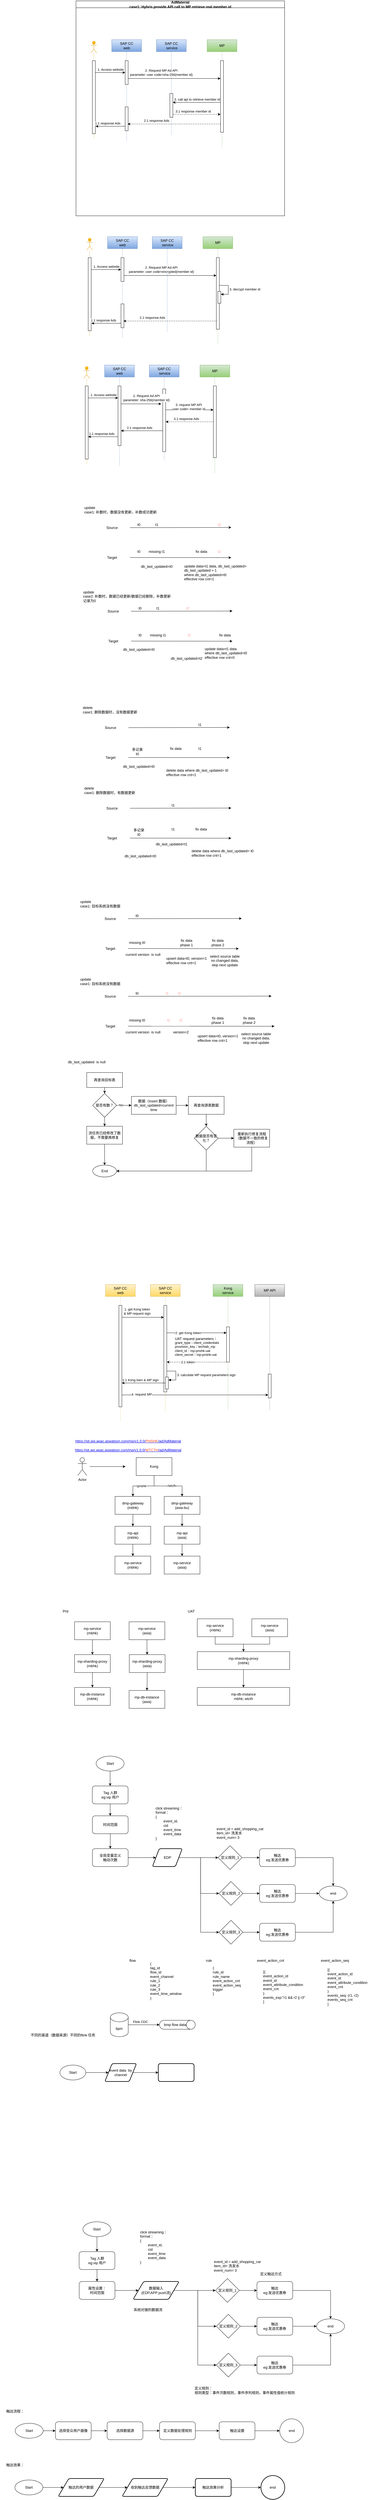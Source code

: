<mxfile version="23.1.5" type="github">
  <diagram name="第 1 页" id="G-2zZHItxkKgOJlrZNLq">
    <mxGraphModel dx="1853" dy="697" grid="1" gridSize="10" guides="1" tooltips="1" connect="1" arrows="1" fold="1" page="1" pageScale="1" pageWidth="827" pageHeight="1169" math="0" shadow="0">
      <root>
        <mxCell id="0" />
        <mxCell id="1" parent="0" />
        <mxCell id="I3zQtQhrUOl1BdD81FP5-1" value="AdMaterial&lt;br&gt;case1: Hybris provide API call to MP retrieve real member id" style="swimlane;whiteSpace=wrap;html=1;" parent="1" vertex="1">
          <mxGeometry x="64" y="150" width="700" height="720" as="geometry" />
        </mxCell>
        <mxCell id="I3zQtQhrUOl1BdD81FP5-5" value="" style="shape=umlLifeline;perimeter=lifelinePerimeter;whiteSpace=wrap;html=1;container=1;dropTarget=0;collapsible=0;recursiveResize=0;outlineConnect=0;portConstraint=eastwest;newEdgeStyle={&quot;curved&quot;:0,&quot;rounded&quot;:0};participant=umlActor;fillColor=#ffcd28;gradientColor=#ffa500;strokeColor=#d79b00;" parent="I3zQtQhrUOl1BdD81FP5-1" vertex="1">
          <mxGeometry x="50" y="135" width="20" height="325" as="geometry" />
        </mxCell>
        <mxCell id="I3zQtQhrUOl1BdD81FP5-10" value="" style="html=1;points=[[0,0,0,0,5],[0,1,0,0,-5],[1,0,0,0,5],[1,1,0,0,-5]];perimeter=orthogonalPerimeter;outlineConnect=0;targetShapes=umlLifeline;portConstraint=eastwest;newEdgeStyle={&quot;curved&quot;:0,&quot;rounded&quot;:0};" parent="I3zQtQhrUOl1BdD81FP5-5" vertex="1">
          <mxGeometry x="5" y="65" width="10" height="245" as="geometry" />
        </mxCell>
        <mxCell id="I3zQtQhrUOl1BdD81FP5-6" value="SAP CC &lt;br&gt;web" style="shape=umlLifeline;perimeter=lifelinePerimeter;whiteSpace=wrap;html=1;container=1;dropTarget=0;collapsible=0;recursiveResize=0;outlineConnect=0;portConstraint=eastwest;newEdgeStyle={&quot;curved&quot;:0,&quot;rounded&quot;:0};fillColor=#dae8fc;gradientColor=#7ea6e0;strokeColor=#6c8ebf;" parent="I3zQtQhrUOl1BdD81FP5-1" vertex="1">
          <mxGeometry x="120" y="130" width="100" height="340" as="geometry" />
        </mxCell>
        <mxCell id="I3zQtQhrUOl1BdD81FP5-11" value="" style="html=1;points=[[0,0,0,0,5],[0,1,0,0,-5],[1,0,0,0,5],[1,1,0,0,-5]];perimeter=orthogonalPerimeter;outlineConnect=0;targetShapes=umlLifeline;portConstraint=eastwest;newEdgeStyle={&quot;curved&quot;:0,&quot;rounded&quot;:0};" parent="I3zQtQhrUOl1BdD81FP5-6" vertex="1">
          <mxGeometry x="45" y="70" width="10" height="80" as="geometry" />
        </mxCell>
        <mxCell id="I3zQtQhrUOl1BdD81FP5-20" value="" style="html=1;points=[[0,0,0,0,5],[0,1,0,0,-5],[1,0,0,0,5],[1,1,0,0,-5]];perimeter=orthogonalPerimeter;outlineConnect=0;targetShapes=umlLifeline;portConstraint=eastwest;newEdgeStyle={&quot;curved&quot;:0,&quot;rounded&quot;:0};" parent="I3zQtQhrUOl1BdD81FP5-6" vertex="1">
          <mxGeometry x="45" y="225" width="10" height="80" as="geometry" />
        </mxCell>
        <mxCell id="I3zQtQhrUOl1BdD81FP5-7" value="SAP CC&lt;br&gt;&amp;nbsp;service" style="shape=umlLifeline;perimeter=lifelinePerimeter;whiteSpace=wrap;html=1;container=1;dropTarget=0;collapsible=0;recursiveResize=0;outlineConnect=0;portConstraint=eastwest;newEdgeStyle={&quot;curved&quot;:0,&quot;rounded&quot;:0};fillColor=#dae8fc;gradientColor=#7ea6e0;strokeColor=#6c8ebf;" parent="I3zQtQhrUOl1BdD81FP5-1" vertex="1">
          <mxGeometry x="270" y="130" width="100" height="320" as="geometry" />
        </mxCell>
        <mxCell id="qL96kvH27QZqeTF7MHz0-6" value="" style="html=1;points=[[0,0,0,0,5],[0,1,0,0,-5],[1,0,0,0,5],[1,1,0,0,-5]];perimeter=orthogonalPerimeter;outlineConnect=0;targetShapes=umlLifeline;portConstraint=eastwest;newEdgeStyle={&quot;curved&quot;:0,&quot;rounded&quot;:0};" parent="I3zQtQhrUOl1BdD81FP5-7" vertex="1">
          <mxGeometry x="45" y="180" width="10" height="80" as="geometry" />
        </mxCell>
        <mxCell id="I3zQtQhrUOl1BdD81FP5-9" value="MP" style="shape=umlLifeline;perimeter=lifelinePerimeter;whiteSpace=wrap;html=1;container=1;dropTarget=0;collapsible=0;recursiveResize=0;outlineConnect=0;portConstraint=eastwest;newEdgeStyle={&quot;curved&quot;:0,&quot;rounded&quot;:0};fillColor=#d5e8d4;gradientColor=#97d077;strokeColor=#82b366;" parent="I3zQtQhrUOl1BdD81FP5-1" vertex="1">
          <mxGeometry x="440" y="130" width="100" height="360" as="geometry" />
        </mxCell>
        <mxCell id="I3zQtQhrUOl1BdD81FP5-23" value="" style="html=1;points=[[0,0,0,0,5],[0,1,0,0,-5],[1,0,0,0,5],[1,1,0,0,-5]];perimeter=orthogonalPerimeter;outlineConnect=0;targetShapes=umlLifeline;portConstraint=eastwest;newEdgeStyle={&quot;curved&quot;:0,&quot;rounded&quot;:0};" parent="I3zQtQhrUOl1BdD81FP5-9" vertex="1">
          <mxGeometry x="45" y="70" width="10" height="240" as="geometry" />
        </mxCell>
        <mxCell id="qL96kvH27QZqeTF7MHz0-2" style="edgeStyle=orthogonalEdgeStyle;rounded=0;orthogonalLoop=1;jettySize=auto;html=1;curved=0;" parent="I3zQtQhrUOl1BdD81FP5-1" edge="1">
          <mxGeometry relative="1" as="geometry">
            <mxPoint x="175" y="260" as="sourcePoint" />
            <mxPoint x="485" y="260" as="targetPoint" />
          </mxGeometry>
        </mxCell>
        <mxCell id="qL96kvH27QZqeTF7MHz0-3" value="2. Request MP Ad API&lt;br&gt;parameter: user code=sha-256(member id)" style="edgeLabel;html=1;align=center;verticalAlign=middle;resizable=0;points=[];" parent="qL96kvH27QZqeTF7MHz0-2" vertex="1" connectable="0">
          <mxGeometry x="-0.541" y="-2" relative="1" as="geometry">
            <mxPoint x="40" y="-22" as="offset" />
          </mxGeometry>
        </mxCell>
        <mxCell id="qL96kvH27QZqeTF7MHz0-10" style="edgeStyle=orthogonalEdgeStyle;rounded=0;orthogonalLoop=1;jettySize=auto;html=1;curved=0;dashed=1;" parent="I3zQtQhrUOl1BdD81FP5-1" target="I3zQtQhrUOl1BdD81FP5-23" edge="1">
          <mxGeometry relative="1" as="geometry">
            <mxPoint x="326" y="380" as="sourcePoint" />
            <mxPoint x="476" y="380" as="targetPoint" />
            <Array as="points">
              <mxPoint x="416" y="380" />
              <mxPoint x="416" y="380" />
            </Array>
          </mxGeometry>
        </mxCell>
        <mxCell id="qL96kvH27QZqeTF7MHz0-11" value="3.1 response member id" style="edgeLabel;html=1;align=center;verticalAlign=middle;resizable=0;points=[];" parent="qL96kvH27QZqeTF7MHz0-10" vertex="1" connectable="0">
          <mxGeometry x="-0.541" y="-2" relative="1" as="geometry">
            <mxPoint x="30" y="-12" as="offset" />
          </mxGeometry>
        </mxCell>
        <mxCell id="qL96kvH27QZqeTF7MHz0-13" style="edgeStyle=orthogonalEdgeStyle;rounded=0;orthogonalLoop=1;jettySize=auto;html=1;curved=0;" parent="I3zQtQhrUOl1BdD81FP5-1" source="I3zQtQhrUOl1BdD81FP5-10" target="I3zQtQhrUOl1BdD81FP5-11" edge="1">
          <mxGeometry relative="1" as="geometry">
            <Array as="points">
              <mxPoint x="96" y="240" />
              <mxPoint x="96" y="240" />
            </Array>
          </mxGeometry>
        </mxCell>
        <mxCell id="qL96kvH27QZqeTF7MHz0-14" value="1. Access website" style="edgeLabel;html=1;align=center;verticalAlign=middle;resizable=0;points=[];" parent="qL96kvH27QZqeTF7MHz0-13" vertex="1" connectable="0">
          <mxGeometry x="-0.643" y="1" relative="1" as="geometry">
            <mxPoint x="33" y="-9" as="offset" />
          </mxGeometry>
        </mxCell>
        <mxCell id="qL96kvH27QZqeTF7MHz0-16" style="edgeStyle=orthogonalEdgeStyle;rounded=0;orthogonalLoop=1;jettySize=auto;html=1;curved=0;" parent="I3zQtQhrUOl1BdD81FP5-1" source="I3zQtQhrUOl1BdD81FP5-23" target="qL96kvH27QZqeTF7MHz0-6" edge="1">
          <mxGeometry relative="1" as="geometry">
            <Array as="points">
              <mxPoint x="406" y="340" />
              <mxPoint x="406" y="340" />
            </Array>
          </mxGeometry>
        </mxCell>
        <mxCell id="qL96kvH27QZqeTF7MHz0-17" value="3. call api to retrieve member id" style="edgeLabel;html=1;align=center;verticalAlign=middle;resizable=0;points=[];" parent="qL96kvH27QZqeTF7MHz0-16" vertex="1" connectable="0">
          <mxGeometry x="0.381" relative="1" as="geometry">
            <mxPoint x="31" y="-10" as="offset" />
          </mxGeometry>
        </mxCell>
        <mxCell id="qL96kvH27QZqeTF7MHz0-18" style="edgeStyle=orthogonalEdgeStyle;rounded=0;orthogonalLoop=1;jettySize=auto;html=1;curved=0;entryX=0.817;entryY=0.718;entryDx=0;entryDy=0;entryPerimeter=0;dashed=1;" parent="I3zQtQhrUOl1BdD81FP5-1" source="I3zQtQhrUOl1BdD81FP5-23" target="I3zQtQhrUOl1BdD81FP5-20" edge="1">
          <mxGeometry relative="1" as="geometry">
            <Array as="points">
              <mxPoint x="330" y="412" />
            </Array>
          </mxGeometry>
        </mxCell>
        <mxCell id="qL96kvH27QZqeTF7MHz0-19" value="2.1 response Ads" style="edgeLabel;html=1;align=center;verticalAlign=middle;resizable=0;points=[];" parent="qL96kvH27QZqeTF7MHz0-18" vertex="1" connectable="0">
          <mxGeometry x="0.363" y="1" relative="1" as="geometry">
            <mxPoint x="-3" y="-13" as="offset" />
          </mxGeometry>
        </mxCell>
        <mxCell id="qL96kvH27QZqeTF7MHz0-21" style="edgeStyle=orthogonalEdgeStyle;rounded=0;orthogonalLoop=1;jettySize=auto;html=1;curved=0;" parent="I3zQtQhrUOl1BdD81FP5-1" source="I3zQtQhrUOl1BdD81FP5-20" edge="1">
          <mxGeometry relative="1" as="geometry">
            <mxPoint x="66" y="420" as="targetPoint" />
            <Array as="points">
              <mxPoint x="146" y="420" />
              <mxPoint x="146" y="420" />
            </Array>
          </mxGeometry>
        </mxCell>
        <mxCell id="qL96kvH27QZqeTF7MHz0-22" value="1.1 response Ads" style="edgeLabel;html=1;align=center;verticalAlign=middle;resizable=0;points=[];" parent="qL96kvH27QZqeTF7MHz0-21" vertex="1" connectable="0">
          <mxGeometry x="0.353" relative="1" as="geometry">
            <mxPoint x="8" y="-10" as="offset" />
          </mxGeometry>
        </mxCell>
        <mxCell id="qL96kvH27QZqeTF7MHz0-23" value="" style="shape=umlLifeline;perimeter=lifelinePerimeter;whiteSpace=wrap;html=1;container=1;dropTarget=0;collapsible=0;recursiveResize=0;outlineConnect=0;portConstraint=eastwest;newEdgeStyle={&quot;curved&quot;:0,&quot;rounded&quot;:0};participant=umlActor;fillColor=#ffcd28;gradientColor=#ffa500;strokeColor=#d79b00;" parent="1" vertex="1">
          <mxGeometry x="100" y="945" width="20" height="325" as="geometry" />
        </mxCell>
        <mxCell id="qL96kvH27QZqeTF7MHz0-24" value="" style="html=1;points=[[0,0,0,0,5],[0,1,0,0,-5],[1,0,0,0,5],[1,1,0,0,-5]];perimeter=orthogonalPerimeter;outlineConnect=0;targetShapes=umlLifeline;portConstraint=eastwest;newEdgeStyle={&quot;curved&quot;:0,&quot;rounded&quot;:0};" parent="qL96kvH27QZqeTF7MHz0-23" vertex="1">
          <mxGeometry x="5" y="65" width="10" height="245" as="geometry" />
        </mxCell>
        <mxCell id="qL96kvH27QZqeTF7MHz0-25" value="SAP CC &lt;br&gt;web" style="shape=umlLifeline;perimeter=lifelinePerimeter;whiteSpace=wrap;html=1;container=1;dropTarget=0;collapsible=0;recursiveResize=0;outlineConnect=0;portConstraint=eastwest;newEdgeStyle={&quot;curved&quot;:0,&quot;rounded&quot;:0};fillColor=#dae8fc;gradientColor=#7ea6e0;strokeColor=#6c8ebf;" parent="1" vertex="1">
          <mxGeometry x="170" y="940" width="100" height="340" as="geometry" />
        </mxCell>
        <mxCell id="qL96kvH27QZqeTF7MHz0-26" value="" style="html=1;points=[[0,0,0,0,5],[0,1,0,0,-5],[1,0,0,0,5],[1,1,0,0,-5]];perimeter=orthogonalPerimeter;outlineConnect=0;targetShapes=umlLifeline;portConstraint=eastwest;newEdgeStyle={&quot;curved&quot;:0,&quot;rounded&quot;:0};" parent="qL96kvH27QZqeTF7MHz0-25" vertex="1">
          <mxGeometry x="45" y="70" width="10" height="80" as="geometry" />
        </mxCell>
        <mxCell id="qL96kvH27QZqeTF7MHz0-27" value="" style="html=1;points=[[0,0,0,0,5],[0,1,0,0,-5],[1,0,0,0,5],[1,1,0,0,-5]];perimeter=orthogonalPerimeter;outlineConnect=0;targetShapes=umlLifeline;portConstraint=eastwest;newEdgeStyle={&quot;curved&quot;:0,&quot;rounded&quot;:0};" parent="qL96kvH27QZqeTF7MHz0-25" vertex="1">
          <mxGeometry x="45" y="225" width="10" height="80" as="geometry" />
        </mxCell>
        <mxCell id="qL96kvH27QZqeTF7MHz0-28" value="SAP CC&lt;br&gt;&amp;nbsp;service" style="shape=umlLifeline;perimeter=lifelinePerimeter;whiteSpace=wrap;html=1;container=1;dropTarget=0;collapsible=0;recursiveResize=0;outlineConnect=0;portConstraint=eastwest;newEdgeStyle={&quot;curved&quot;:0,&quot;rounded&quot;:0};fillColor=#dae8fc;gradientColor=#7ea6e0;strokeColor=#6c8ebf;" parent="1" vertex="1">
          <mxGeometry x="320" y="940" width="100" height="320" as="geometry" />
        </mxCell>
        <mxCell id="qL96kvH27QZqeTF7MHz0-30" value="MP" style="shape=umlLifeline;perimeter=lifelinePerimeter;whiteSpace=wrap;html=1;container=1;dropTarget=0;collapsible=0;recursiveResize=0;outlineConnect=0;portConstraint=eastwest;newEdgeStyle={&quot;curved&quot;:0,&quot;rounded&quot;:0};fillColor=#d5e8d4;gradientColor=#97d077;strokeColor=#82b366;" parent="1" vertex="1">
          <mxGeometry x="490" y="940" width="100" height="360" as="geometry" />
        </mxCell>
        <mxCell id="qL96kvH27QZqeTF7MHz0-31" value="" style="html=1;points=[[0,0,0,0,5],[0,1,0,0,-5],[1,0,0,0,5],[1,1,0,0,-5]];perimeter=orthogonalPerimeter;outlineConnect=0;targetShapes=umlLifeline;portConstraint=eastwest;newEdgeStyle={&quot;curved&quot;:0,&quot;rounded&quot;:0};" parent="qL96kvH27QZqeTF7MHz0-30" vertex="1">
          <mxGeometry x="45" y="70" width="10" height="240" as="geometry" />
        </mxCell>
        <mxCell id="qL96kvH27QZqeTF7MHz0-47" value="" style="html=1;points=[[0,0,0,0,5],[0,1,0,0,-5],[1,0,0,0,5],[1,1,0,0,-5]];perimeter=orthogonalPerimeter;outlineConnect=0;targetShapes=umlLifeline;portConstraint=eastwest;newEdgeStyle={&quot;curved&quot;:0,&quot;rounded&quot;:0};" parent="qL96kvH27QZqeTF7MHz0-30" vertex="1">
          <mxGeometry x="50" y="183" width="10" height="40" as="geometry" />
        </mxCell>
        <mxCell id="qL96kvH27QZqeTF7MHz0-48" value="3. decrypt member id" style="html=1;align=left;spacingLeft=2;endArrow=block;rounded=0;edgeStyle=orthogonalEdgeStyle;curved=0;rounded=0;" parent="qL96kvH27QZqeTF7MHz0-30" target="qL96kvH27QZqeTF7MHz0-47" edge="1">
          <mxGeometry x="0.005" relative="1" as="geometry">
            <mxPoint x="55" y="163" as="sourcePoint" />
            <Array as="points">
              <mxPoint x="85" y="193" />
            </Array>
            <mxPoint as="offset" />
          </mxGeometry>
        </mxCell>
        <mxCell id="qL96kvH27QZqeTF7MHz0-32" style="edgeStyle=orthogonalEdgeStyle;rounded=0;orthogonalLoop=1;jettySize=auto;html=1;curved=0;" parent="1" edge="1">
          <mxGeometry relative="1" as="geometry">
            <mxPoint x="225" y="1070" as="sourcePoint" />
            <mxPoint x="535" y="1070" as="targetPoint" />
          </mxGeometry>
        </mxCell>
        <mxCell id="qL96kvH27QZqeTF7MHz0-33" value="2. Request MP Ad API&lt;br&gt;parameter: user code=encrypted(member id)" style="edgeLabel;html=1;align=center;verticalAlign=middle;resizable=0;points=[];" parent="qL96kvH27QZqeTF7MHz0-32" vertex="1" connectable="0">
          <mxGeometry x="-0.541" y="-2" relative="1" as="geometry">
            <mxPoint x="54" y="-22" as="offset" />
          </mxGeometry>
        </mxCell>
        <mxCell id="qL96kvH27QZqeTF7MHz0-36" style="edgeStyle=orthogonalEdgeStyle;rounded=0;orthogonalLoop=1;jettySize=auto;html=1;curved=0;" parent="1" source="qL96kvH27QZqeTF7MHz0-24" target="qL96kvH27QZqeTF7MHz0-26" edge="1">
          <mxGeometry relative="1" as="geometry">
            <Array as="points">
              <mxPoint x="146" y="1050" />
              <mxPoint x="146" y="1050" />
            </Array>
          </mxGeometry>
        </mxCell>
        <mxCell id="qL96kvH27QZqeTF7MHz0-37" value="1. Access website" style="edgeLabel;html=1;align=center;verticalAlign=middle;resizable=0;points=[];" parent="qL96kvH27QZqeTF7MHz0-36" vertex="1" connectable="0">
          <mxGeometry x="-0.643" y="1" relative="1" as="geometry">
            <mxPoint x="33" y="-9" as="offset" />
          </mxGeometry>
        </mxCell>
        <mxCell id="qL96kvH27QZqeTF7MHz0-40" style="edgeStyle=orthogonalEdgeStyle;rounded=0;orthogonalLoop=1;jettySize=auto;html=1;curved=0;entryX=0.817;entryY=0.718;entryDx=0;entryDy=0;entryPerimeter=0;dashed=1;" parent="1" source="qL96kvH27QZqeTF7MHz0-31" target="qL96kvH27QZqeTF7MHz0-27" edge="1">
          <mxGeometry relative="1" as="geometry">
            <Array as="points">
              <mxPoint x="380" y="1222" />
            </Array>
          </mxGeometry>
        </mxCell>
        <mxCell id="qL96kvH27QZqeTF7MHz0-41" value="2.1 response Ads" style="edgeLabel;html=1;align=center;verticalAlign=middle;resizable=0;points=[];" parent="qL96kvH27QZqeTF7MHz0-40" vertex="1" connectable="0">
          <mxGeometry x="0.363" y="1" relative="1" as="geometry">
            <mxPoint x="-3" y="-13" as="offset" />
          </mxGeometry>
        </mxCell>
        <mxCell id="qL96kvH27QZqeTF7MHz0-42" style="edgeStyle=orthogonalEdgeStyle;rounded=0;orthogonalLoop=1;jettySize=auto;html=1;curved=0;" parent="1" source="qL96kvH27QZqeTF7MHz0-27" edge="1">
          <mxGeometry relative="1" as="geometry">
            <mxPoint x="116" y="1230" as="targetPoint" />
            <Array as="points">
              <mxPoint x="196" y="1230" />
              <mxPoint x="196" y="1230" />
            </Array>
          </mxGeometry>
        </mxCell>
        <mxCell id="qL96kvH27QZqeTF7MHz0-43" value="1.1 response Ads" style="edgeLabel;html=1;align=center;verticalAlign=middle;resizable=0;points=[];" parent="qL96kvH27QZqeTF7MHz0-42" vertex="1" connectable="0">
          <mxGeometry x="0.353" relative="1" as="geometry">
            <mxPoint x="8" y="-10" as="offset" />
          </mxGeometry>
        </mxCell>
        <mxCell id="qL96kvH27QZqeTF7MHz0-49" value="" style="shape=umlLifeline;perimeter=lifelinePerimeter;whiteSpace=wrap;html=1;container=1;dropTarget=0;collapsible=0;recursiveResize=0;outlineConnect=0;portConstraint=eastwest;newEdgeStyle={&quot;curved&quot;:0,&quot;rounded&quot;:0};participant=umlActor;fillColor=#ffcd28;gradientColor=#ffa500;strokeColor=#d79b00;" parent="1" vertex="1">
          <mxGeometry x="90" y="1375" width="20" height="325" as="geometry" />
        </mxCell>
        <mxCell id="qL96kvH27QZqeTF7MHz0-50" value="" style="html=1;points=[[0,0,0,0,5],[0,1,0,0,-5],[1,0,0,0,5],[1,1,0,0,-5]];perimeter=orthogonalPerimeter;outlineConnect=0;targetShapes=umlLifeline;portConstraint=eastwest;newEdgeStyle={&quot;curved&quot;:0,&quot;rounded&quot;:0};" parent="qL96kvH27QZqeTF7MHz0-49" vertex="1">
          <mxGeometry x="5" y="65" width="10" height="245" as="geometry" />
        </mxCell>
        <mxCell id="qL96kvH27QZqeTF7MHz0-51" value="SAP CC &lt;br&gt;web" style="shape=umlLifeline;perimeter=lifelinePerimeter;whiteSpace=wrap;html=1;container=1;dropTarget=0;collapsible=0;recursiveResize=0;outlineConnect=0;portConstraint=eastwest;newEdgeStyle={&quot;curved&quot;:0,&quot;rounded&quot;:0};fillColor=#dae8fc;gradientColor=#7ea6e0;strokeColor=#6c8ebf;" parent="1" vertex="1">
          <mxGeometry x="160" y="1370" width="100" height="340" as="geometry" />
        </mxCell>
        <mxCell id="qL96kvH27QZqeTF7MHz0-52" value="" style="html=1;points=[[0,0,0,0,5],[0,1,0,0,-5],[1,0,0,0,5],[1,1,0,0,-5]];perimeter=orthogonalPerimeter;outlineConnect=0;targetShapes=umlLifeline;portConstraint=eastwest;newEdgeStyle={&quot;curved&quot;:0,&quot;rounded&quot;:0};" parent="qL96kvH27QZqeTF7MHz0-51" vertex="1">
          <mxGeometry x="45" y="70" width="10" height="200" as="geometry" />
        </mxCell>
        <mxCell id="qL96kvH27QZqeTF7MHz0-54" value="SAP CC&lt;br&gt;&amp;nbsp;service" style="shape=umlLifeline;perimeter=lifelinePerimeter;whiteSpace=wrap;html=1;container=1;dropTarget=0;collapsible=0;recursiveResize=0;outlineConnect=0;portConstraint=eastwest;newEdgeStyle={&quot;curved&quot;:0,&quot;rounded&quot;:0};fillColor=#dae8fc;gradientColor=#7ea6e0;strokeColor=#6c8ebf;" parent="1" vertex="1">
          <mxGeometry x="310" y="1370" width="100" height="320" as="geometry" />
        </mxCell>
        <mxCell id="qL96kvH27QZqeTF7MHz0-67" value="" style="html=1;points=[[0,0,0,0,5],[0,1,0,0,-5],[1,0,0,0,5],[1,1,0,0,-5]];perimeter=orthogonalPerimeter;outlineConnect=0;targetShapes=umlLifeline;portConstraint=eastwest;newEdgeStyle={&quot;curved&quot;:0,&quot;rounded&quot;:0};" parent="qL96kvH27QZqeTF7MHz0-54" vertex="1">
          <mxGeometry x="45" y="80" width="10" height="210" as="geometry" />
        </mxCell>
        <mxCell id="qL96kvH27QZqeTF7MHz0-55" value="MP" style="shape=umlLifeline;perimeter=lifelinePerimeter;whiteSpace=wrap;html=1;container=1;dropTarget=0;collapsible=0;recursiveResize=0;outlineConnect=0;portConstraint=eastwest;newEdgeStyle={&quot;curved&quot;:0,&quot;rounded&quot;:0};fillColor=#d5e8d4;gradientColor=#97d077;strokeColor=#82b366;" parent="1" vertex="1">
          <mxGeometry x="480" y="1370" width="100" height="360" as="geometry" />
        </mxCell>
        <mxCell id="qL96kvH27QZqeTF7MHz0-56" value="" style="html=1;points=[[0,0,0,0,5],[0,1,0,0,-5],[1,0,0,0,5],[1,1,0,0,-5]];perimeter=orthogonalPerimeter;outlineConnect=0;targetShapes=umlLifeline;portConstraint=eastwest;newEdgeStyle={&quot;curved&quot;:0,&quot;rounded&quot;:0};" parent="qL96kvH27QZqeTF7MHz0-55" vertex="1">
          <mxGeometry x="45" y="70" width="10" height="240" as="geometry" />
        </mxCell>
        <mxCell id="qL96kvH27QZqeTF7MHz0-59" style="edgeStyle=orthogonalEdgeStyle;rounded=0;orthogonalLoop=1;jettySize=auto;html=1;curved=0;" parent="1" edge="1">
          <mxGeometry relative="1" as="geometry">
            <mxPoint x="215" y="1500" as="sourcePoint" />
            <mxPoint x="350" y="1500" as="targetPoint" />
          </mxGeometry>
        </mxCell>
        <mxCell id="qL96kvH27QZqeTF7MHz0-60" value="2. Request Ad API&lt;br&gt;parameter: sha-256(member id)" style="edgeLabel;html=1;align=center;verticalAlign=middle;resizable=0;points=[];" parent="qL96kvH27QZqeTF7MHz0-59" vertex="1" connectable="0">
          <mxGeometry x="-0.541" y="-2" relative="1" as="geometry">
            <mxPoint x="54" y="-22" as="offset" />
          </mxGeometry>
        </mxCell>
        <mxCell id="qL96kvH27QZqeTF7MHz0-61" style="edgeStyle=orthogonalEdgeStyle;rounded=0;orthogonalLoop=1;jettySize=auto;html=1;curved=0;" parent="1" source="qL96kvH27QZqeTF7MHz0-50" target="qL96kvH27QZqeTF7MHz0-52" edge="1">
          <mxGeometry relative="1" as="geometry">
            <Array as="points">
              <mxPoint x="136" y="1480" />
              <mxPoint x="136" y="1480" />
            </Array>
          </mxGeometry>
        </mxCell>
        <mxCell id="qL96kvH27QZqeTF7MHz0-62" value="1. Access website" style="edgeLabel;html=1;align=center;verticalAlign=middle;resizable=0;points=[];" parent="qL96kvH27QZqeTF7MHz0-61" vertex="1" connectable="0">
          <mxGeometry x="-0.643" y="1" relative="1" as="geometry">
            <mxPoint x="33" y="-9" as="offset" />
          </mxGeometry>
        </mxCell>
        <mxCell id="qL96kvH27QZqeTF7MHz0-68" style="edgeStyle=orthogonalEdgeStyle;rounded=0;orthogonalLoop=1;jettySize=auto;html=1;curved=0;" parent="1" source="qL96kvH27QZqeTF7MHz0-67" target="qL96kvH27QZqeTF7MHz0-56" edge="1">
          <mxGeometry relative="1" as="geometry">
            <Array as="points">
              <mxPoint x="490" y="1520" />
              <mxPoint x="490" y="1520" />
            </Array>
          </mxGeometry>
        </mxCell>
        <mxCell id="qL96kvH27QZqeTF7MHz0-69" value="3. request MP API&lt;br&gt;user code= member id" style="edgeLabel;html=1;align=center;verticalAlign=middle;resizable=0;points=[];" parent="qL96kvH27QZqeTF7MHz0-68" vertex="1" connectable="0">
          <mxGeometry x="-0.046" y="1" relative="1" as="geometry">
            <mxPoint y="-9" as="offset" />
          </mxGeometry>
        </mxCell>
        <mxCell id="qL96kvH27QZqeTF7MHz0-70" style="edgeStyle=orthogonalEdgeStyle;rounded=0;orthogonalLoop=1;jettySize=auto;html=1;curved=0;dashed=1;" parent="1" source="qL96kvH27QZqeTF7MHz0-56" target="qL96kvH27QZqeTF7MHz0-67" edge="1">
          <mxGeometry relative="1" as="geometry">
            <Array as="points">
              <mxPoint x="410" y="1560" />
              <mxPoint x="410" y="1560" />
            </Array>
          </mxGeometry>
        </mxCell>
        <mxCell id="qL96kvH27QZqeTF7MHz0-71" value="3.1 response Ads" style="edgeLabel;html=1;align=center;verticalAlign=middle;resizable=0;points=[];" parent="qL96kvH27QZqeTF7MHz0-70" vertex="1" connectable="0">
          <mxGeometry x="0.339" y="-2" relative="1" as="geometry">
            <mxPoint x="16" y="-8" as="offset" />
          </mxGeometry>
        </mxCell>
        <mxCell id="qL96kvH27QZqeTF7MHz0-72" style="edgeStyle=orthogonalEdgeStyle;rounded=0;orthogonalLoop=1;jettySize=auto;html=1;curved=0;" parent="1" source="qL96kvH27QZqeTF7MHz0-67" target="qL96kvH27QZqeTF7MHz0-52" edge="1">
          <mxGeometry relative="1" as="geometry">
            <Array as="points">
              <mxPoint x="320" y="1590" />
              <mxPoint x="320" y="1590" />
            </Array>
          </mxGeometry>
        </mxCell>
        <mxCell id="qL96kvH27QZqeTF7MHz0-73" value="2.1 response Ads" style="edgeLabel;html=1;align=center;verticalAlign=middle;resizable=0;points=[];" parent="qL96kvH27QZqeTF7MHz0-72" vertex="1" connectable="0">
          <mxGeometry x="0.112" y="1" relative="1" as="geometry">
            <mxPoint y="-11" as="offset" />
          </mxGeometry>
        </mxCell>
        <mxCell id="qL96kvH27QZqeTF7MHz0-74" style="edgeStyle=orthogonalEdgeStyle;rounded=0;orthogonalLoop=1;jettySize=auto;html=1;curved=0;" parent="1" source="qL96kvH27QZqeTF7MHz0-52" target="qL96kvH27QZqeTF7MHz0-50" edge="1">
          <mxGeometry relative="1" as="geometry">
            <Array as="points">
              <mxPoint x="180" y="1610" />
              <mxPoint x="180" y="1610" />
            </Array>
          </mxGeometry>
        </mxCell>
        <mxCell id="qL96kvH27QZqeTF7MHz0-75" value="1.1 response Ads" style="edgeLabel;html=1;align=center;verticalAlign=middle;resizable=0;points=[];" parent="qL96kvH27QZqeTF7MHz0-74" vertex="1" connectable="0">
          <mxGeometry x="0.329" y="2" relative="1" as="geometry">
            <mxPoint x="11" y="-12" as="offset" />
          </mxGeometry>
        </mxCell>
        <mxCell id="qL96kvH27QZqeTF7MHz0-78" value="" style="endArrow=classic;html=1;rounded=0;" parent="1" edge="1">
          <mxGeometry width="50" height="50" relative="1" as="geometry">
            <mxPoint x="245" y="1914.66" as="sourcePoint" />
            <mxPoint x="585" y="1914" as="targetPoint" />
          </mxGeometry>
        </mxCell>
        <mxCell id="qL96kvH27QZqeTF7MHz0-79" value="Source" style="text;html=1;align=center;verticalAlign=middle;whiteSpace=wrap;rounded=0;" parent="1" vertex="1">
          <mxGeometry x="155" y="1900" width="60" height="30" as="geometry" />
        </mxCell>
        <mxCell id="qL96kvH27QZqeTF7MHz0-80" value="" style="endArrow=classic;html=1;rounded=0;" parent="1" edge="1">
          <mxGeometry width="50" height="50" relative="1" as="geometry">
            <mxPoint x="245" y="2014.66" as="sourcePoint" />
            <mxPoint x="585" y="2015" as="targetPoint" />
          </mxGeometry>
        </mxCell>
        <mxCell id="qL96kvH27QZqeTF7MHz0-81" value="Target" style="text;html=1;align=center;verticalAlign=middle;whiteSpace=wrap;rounded=0;" parent="1" vertex="1">
          <mxGeometry x="155" y="2000" width="60" height="30" as="geometry" />
        </mxCell>
        <mxCell id="qL96kvH27QZqeTF7MHz0-82" value="t0" style="text;html=1;align=center;verticalAlign=middle;whiteSpace=wrap;rounded=0;" parent="1" vertex="1">
          <mxGeometry x="245" y="1890" width="60" height="30" as="geometry" />
        </mxCell>
        <mxCell id="qL96kvH27QZqeTF7MHz0-83" value="t0" style="text;html=1;align=center;verticalAlign=middle;whiteSpace=wrap;rounded=0;" parent="1" vertex="1">
          <mxGeometry x="245" y="1980" width="60" height="30" as="geometry" />
        </mxCell>
        <mxCell id="qL96kvH27QZqeTF7MHz0-85" value="t1" style="text;html=1;align=center;verticalAlign=middle;whiteSpace=wrap;rounded=0;" parent="1" vertex="1">
          <mxGeometry x="305" y="1890" width="60" height="30" as="geometry" />
        </mxCell>
        <mxCell id="qL96kvH27QZqeTF7MHz0-86" value="t2" style="text;html=1;align=center;verticalAlign=middle;whiteSpace=wrap;rounded=0;fontColor=#FF9999;" parent="1" vertex="1">
          <mxGeometry x="515" y="1890" width="60" height="30" as="geometry" />
        </mxCell>
        <mxCell id="qL96kvH27QZqeTF7MHz0-87" value="missing t1" style="text;html=1;align=center;verticalAlign=middle;whiteSpace=wrap;rounded=0;" parent="1" vertex="1">
          <mxGeometry x="305" y="1980" width="60" height="30" as="geometry" />
        </mxCell>
        <mxCell id="qL96kvH27QZqeTF7MHz0-89" value="db_last_updated=t0" style="text;html=1;align=center;verticalAlign=middle;whiteSpace=wrap;rounded=0;" parent="1" vertex="1">
          <mxGeometry x="250" y="2030" width="170" height="30" as="geometry" />
        </mxCell>
        <mxCell id="qL96kvH27QZqeTF7MHz0-90" value="fix data" style="text;html=1;align=center;verticalAlign=middle;whiteSpace=wrap;rounded=0;" parent="1" vertex="1">
          <mxGeometry x="455" y="1980" width="60" height="30" as="geometry" />
        </mxCell>
        <mxCell id="qL96kvH27QZqeTF7MHz0-91" value="update data=t1 data, db_last_updated= db_last_updated + 1&amp;nbsp;&lt;br&gt;where db_last_updated=t0&lt;br&gt;effective row cnt=1" style="text;html=1;align=left;verticalAlign=middle;whiteSpace=wrap;rounded=0;" parent="1" vertex="1">
          <mxGeometry x="425" y="2050" width="265" height="30" as="geometry" />
        </mxCell>
        <mxCell id="qL96kvH27QZqeTF7MHz0-92" value="t2" style="text;html=1;align=center;verticalAlign=middle;whiteSpace=wrap;rounded=0;fontColor=#FF9999;" parent="1" vertex="1">
          <mxGeometry x="515" y="1980" width="60" height="30" as="geometry" />
        </mxCell>
        <mxCell id="qL96kvH27QZqeTF7MHz0-93" value="" style="endArrow=classic;html=1;rounded=0;" parent="1" edge="1">
          <mxGeometry width="50" height="50" relative="1" as="geometry">
            <mxPoint x="248.75" y="2194.66" as="sourcePoint" />
            <mxPoint x="588.75" y="2194" as="targetPoint" />
          </mxGeometry>
        </mxCell>
        <mxCell id="qL96kvH27QZqeTF7MHz0-94" value="Source" style="text;html=1;align=center;verticalAlign=middle;whiteSpace=wrap;rounded=0;" parent="1" vertex="1">
          <mxGeometry x="158.75" y="2180" width="60" height="30" as="geometry" />
        </mxCell>
        <mxCell id="qL96kvH27QZqeTF7MHz0-95" value="" style="endArrow=classic;html=1;rounded=0;" parent="1" edge="1">
          <mxGeometry width="50" height="50" relative="1" as="geometry">
            <mxPoint x="248.75" y="2294.66" as="sourcePoint" />
            <mxPoint x="588.75" y="2295" as="targetPoint" />
          </mxGeometry>
        </mxCell>
        <mxCell id="qL96kvH27QZqeTF7MHz0-96" value="Target" style="text;html=1;align=center;verticalAlign=middle;whiteSpace=wrap;rounded=0;" parent="1" vertex="1">
          <mxGeometry x="158.75" y="2280" width="60" height="30" as="geometry" />
        </mxCell>
        <mxCell id="qL96kvH27QZqeTF7MHz0-97" value="t0" style="text;html=1;align=center;verticalAlign=middle;whiteSpace=wrap;rounded=0;" parent="1" vertex="1">
          <mxGeometry x="248.75" y="2170" width="60" height="30" as="geometry" />
        </mxCell>
        <mxCell id="qL96kvH27QZqeTF7MHz0-98" value="t0" style="text;html=1;align=center;verticalAlign=middle;whiteSpace=wrap;rounded=0;" parent="1" vertex="1">
          <mxGeometry x="248.75" y="2260" width="60" height="30" as="geometry" />
        </mxCell>
        <mxCell id="qL96kvH27QZqeTF7MHz0-99" value="t1" style="text;html=1;align=center;verticalAlign=middle;whiteSpace=wrap;rounded=0;" parent="1" vertex="1">
          <mxGeometry x="308.75" y="2170" width="60" height="30" as="geometry" />
        </mxCell>
        <mxCell id="qL96kvH27QZqeTF7MHz0-100" value="t2" style="text;html=1;align=center;verticalAlign=middle;whiteSpace=wrap;rounded=0;fontColor=#FF9999;" parent="1" vertex="1">
          <mxGeometry x="408.75" y="2170" width="60" height="30" as="geometry" />
        </mxCell>
        <mxCell id="qL96kvH27QZqeTF7MHz0-101" value="missing t1" style="text;html=1;align=center;verticalAlign=middle;whiteSpace=wrap;rounded=0;" parent="1" vertex="1">
          <mxGeometry x="308.75" y="2260" width="60" height="30" as="geometry" />
        </mxCell>
        <mxCell id="qL96kvH27QZqeTF7MHz0-103" value="fix data" style="text;html=1;align=center;verticalAlign=middle;whiteSpace=wrap;rounded=0;" parent="1" vertex="1">
          <mxGeometry x="533.75" y="2260" width="60" height="30" as="geometry" />
        </mxCell>
        <mxCell id="qL96kvH27QZqeTF7MHz0-104" value="update data=t1 data where&amp;nbsp;db_last_updated=t0&lt;br&gt;effective row cnt=0" style="text;html=1;align=left;verticalAlign=middle;whiteSpace=wrap;rounded=0;" parent="1" vertex="1">
          <mxGeometry x="493.75" y="2320" width="160" height="30" as="geometry" />
        </mxCell>
        <mxCell id="qL96kvH27QZqeTF7MHz0-105" value="t2" style="text;html=1;align=center;verticalAlign=middle;whiteSpace=wrap;rounded=0;fontColor=#FF9999;" parent="1" vertex="1">
          <mxGeometry x="413.75" y="2260" width="60" height="30" as="geometry" />
        </mxCell>
        <mxCell id="qL96kvH27QZqeTF7MHz0-106" value="db_last_updated=t2" style="text;html=1;align=center;verticalAlign=middle;whiteSpace=wrap;rounded=0;" parent="1" vertex="1">
          <mxGeometry x="350" y="2338" width="170" height="30" as="geometry" />
        </mxCell>
        <mxCell id="qL96kvH27QZqeTF7MHz0-107" value="update&lt;br&gt;case1: 补数时，数据没有更新，补数成功更新" style="text;html=1;align=left;verticalAlign=middle;whiteSpace=wrap;rounded=0;" parent="1" vertex="1">
          <mxGeometry x="90" y="1840" width="255" height="30" as="geometry" />
        </mxCell>
        <mxCell id="qL96kvH27QZqeTF7MHz0-108" value="update&lt;br&gt;case2: 补数时，数据已经更新/数据已经删除，补数更新记录为0" style="text;html=1;align=left;verticalAlign=middle;whiteSpace=wrap;rounded=0;" parent="1" vertex="1">
          <mxGeometry x="86.25" y="2130" width="297.5" height="30" as="geometry" />
        </mxCell>
        <mxCell id="qL96kvH27QZqeTF7MHz0-124" value="" style="endArrow=classic;html=1;rounded=0;" parent="1" edge="1">
          <mxGeometry width="50" height="50" relative="1" as="geometry">
            <mxPoint x="240" y="2584.66" as="sourcePoint" />
            <mxPoint x="580" y="2584" as="targetPoint" />
          </mxGeometry>
        </mxCell>
        <mxCell id="qL96kvH27QZqeTF7MHz0-125" value="Source" style="text;html=1;align=center;verticalAlign=middle;whiteSpace=wrap;rounded=0;" parent="1" vertex="1">
          <mxGeometry x="150" y="2570" width="60" height="30" as="geometry" />
        </mxCell>
        <mxCell id="qL96kvH27QZqeTF7MHz0-126" value="" style="endArrow=classic;html=1;rounded=0;" parent="1" edge="1">
          <mxGeometry width="50" height="50" relative="1" as="geometry">
            <mxPoint x="240" y="2684.66" as="sourcePoint" />
            <mxPoint x="580" y="2685" as="targetPoint" />
          </mxGeometry>
        </mxCell>
        <mxCell id="qL96kvH27QZqeTF7MHz0-127" value="Target" style="text;html=1;align=center;verticalAlign=middle;whiteSpace=wrap;rounded=0;" parent="1" vertex="1">
          <mxGeometry x="150" y="2670" width="60" height="30" as="geometry" />
        </mxCell>
        <mxCell id="qL96kvH27QZqeTF7MHz0-129" value="多记录&lt;br&gt;t0" style="text;html=1;align=center;verticalAlign=middle;whiteSpace=wrap;rounded=0;" parent="1" vertex="1">
          <mxGeometry x="240" y="2650" width="60" height="30" as="geometry" />
        </mxCell>
        <mxCell id="qL96kvH27QZqeTF7MHz0-130" value="t1" style="text;html=1;align=center;verticalAlign=middle;whiteSpace=wrap;rounded=0;" parent="1" vertex="1">
          <mxGeometry x="450" y="2560" width="60" height="30" as="geometry" />
        </mxCell>
        <mxCell id="qL96kvH27QZqeTF7MHz0-133" value="db_last_updated=t0" style="text;html=1;align=center;verticalAlign=middle;whiteSpace=wrap;rounded=0;" parent="1" vertex="1">
          <mxGeometry x="190" y="2700" width="170" height="30" as="geometry" />
        </mxCell>
        <mxCell id="qL96kvH27QZqeTF7MHz0-134" value="fix data" style="text;html=1;align=center;verticalAlign=middle;whiteSpace=wrap;rounded=0;" parent="1" vertex="1">
          <mxGeometry x="368.75" y="2640" width="60" height="30" as="geometry" />
        </mxCell>
        <mxCell id="qL96kvH27QZqeTF7MHz0-135" value="delete data where db_last_updated= t0&lt;br&gt;effective row cnt=1" style="text;html=1;align=left;verticalAlign=middle;whiteSpace=wrap;rounded=0;" parent="1" vertex="1">
          <mxGeometry x="365" y="2720" width="215" height="30" as="geometry" />
        </mxCell>
        <mxCell id="qL96kvH27QZqeTF7MHz0-137" value="delete&lt;br&gt;case1: 删除数据时，没有数据更新" style="text;html=1;align=left;verticalAlign=middle;whiteSpace=wrap;rounded=0;" parent="1" vertex="1">
          <mxGeometry x="85" y="2510" width="255" height="30" as="geometry" />
        </mxCell>
        <mxCell id="qL96kvH27QZqeTF7MHz0-138" value="t1" style="text;html=1;align=center;verticalAlign=middle;whiteSpace=wrap;rounded=0;" parent="1" vertex="1">
          <mxGeometry x="450" y="2640" width="60" height="30" as="geometry" />
        </mxCell>
        <mxCell id="qL96kvH27QZqeTF7MHz0-139" value="" style="endArrow=classic;html=1;rounded=0;" parent="1" edge="1">
          <mxGeometry width="50" height="50" relative="1" as="geometry">
            <mxPoint x="245" y="2854.66" as="sourcePoint" />
            <mxPoint x="585" y="2854" as="targetPoint" />
          </mxGeometry>
        </mxCell>
        <mxCell id="qL96kvH27QZqeTF7MHz0-140" value="Source" style="text;html=1;align=center;verticalAlign=middle;whiteSpace=wrap;rounded=0;" parent="1" vertex="1">
          <mxGeometry x="155" y="2840" width="60" height="30" as="geometry" />
        </mxCell>
        <mxCell id="qL96kvH27QZqeTF7MHz0-141" value="" style="endArrow=classic;html=1;rounded=0;" parent="1" edge="1">
          <mxGeometry width="50" height="50" relative="1" as="geometry">
            <mxPoint x="245" y="2954.66" as="sourcePoint" />
            <mxPoint x="585" y="2955" as="targetPoint" />
          </mxGeometry>
        </mxCell>
        <mxCell id="qL96kvH27QZqeTF7MHz0-142" value="Target" style="text;html=1;align=center;verticalAlign=middle;whiteSpace=wrap;rounded=0;" parent="1" vertex="1">
          <mxGeometry x="155" y="2940" width="60" height="30" as="geometry" />
        </mxCell>
        <mxCell id="qL96kvH27QZqeTF7MHz0-143" value="多记录&lt;br&gt;t0" style="text;html=1;align=center;verticalAlign=middle;whiteSpace=wrap;rounded=0;" parent="1" vertex="1">
          <mxGeometry x="245" y="2920" width="60" height="30" as="geometry" />
        </mxCell>
        <mxCell id="qL96kvH27QZqeTF7MHz0-144" value="t1" style="text;html=1;align=center;verticalAlign=middle;whiteSpace=wrap;rounded=0;" parent="1" vertex="1">
          <mxGeometry x="360" y="2830" width="60" height="30" as="geometry" />
        </mxCell>
        <mxCell id="qL96kvH27QZqeTF7MHz0-145" value="db_last_updated=t0" style="text;html=1;align=center;verticalAlign=middle;whiteSpace=wrap;rounded=0;" parent="1" vertex="1">
          <mxGeometry x="195" y="3000" width="170" height="30" as="geometry" />
        </mxCell>
        <mxCell id="qL96kvH27QZqeTF7MHz0-146" value="fix data" style="text;html=1;align=center;verticalAlign=middle;whiteSpace=wrap;rounded=0;" parent="1" vertex="1">
          <mxGeometry x="453.75" y="2910" width="60" height="30" as="geometry" />
        </mxCell>
        <mxCell id="qL96kvH27QZqeTF7MHz0-147" value="delete data where db_last_updated= t0&lt;br&gt;effective row cnt=1" style="text;html=1;align=left;verticalAlign=middle;whiteSpace=wrap;rounded=0;" parent="1" vertex="1">
          <mxGeometry x="450" y="2990" width="240" height="30" as="geometry" />
        </mxCell>
        <mxCell id="qL96kvH27QZqeTF7MHz0-148" value="delete&lt;br&gt;case1: 删除数据时，有数据更新" style="text;html=1;align=left;verticalAlign=middle;whiteSpace=wrap;rounded=0;" parent="1" vertex="1">
          <mxGeometry x="90" y="2780" width="255" height="30" as="geometry" />
        </mxCell>
        <mxCell id="qL96kvH27QZqeTF7MHz0-149" value="t1" style="text;html=1;align=center;verticalAlign=middle;whiteSpace=wrap;rounded=0;" parent="1" vertex="1">
          <mxGeometry x="360" y="2910" width="60" height="30" as="geometry" />
        </mxCell>
        <mxCell id="qL96kvH27QZqeTF7MHz0-150" value="db_last_updated=t1" style="text;html=1;align=center;verticalAlign=middle;whiteSpace=wrap;rounded=0;" parent="1" vertex="1">
          <mxGeometry x="300" y="2960" width="170" height="30" as="geometry" />
        </mxCell>
        <mxCell id="qL96kvH27QZqeTF7MHz0-151" value="" style="endArrow=classic;html=1;rounded=0;" parent="1" edge="1">
          <mxGeometry width="50" height="50" relative="1" as="geometry">
            <mxPoint x="238.75" y="3224.66" as="sourcePoint" />
            <mxPoint x="620" y="3224" as="targetPoint" />
          </mxGeometry>
        </mxCell>
        <mxCell id="qL96kvH27QZqeTF7MHz0-152" value="Source" style="text;html=1;align=center;verticalAlign=middle;whiteSpace=wrap;rounded=0;" parent="1" vertex="1">
          <mxGeometry x="148.75" y="3210" width="60" height="30" as="geometry" />
        </mxCell>
        <mxCell id="qL96kvH27QZqeTF7MHz0-153" value="" style="endArrow=classic;html=1;rounded=0;" parent="1" edge="1">
          <mxGeometry width="50" height="50" relative="1" as="geometry">
            <mxPoint x="238.75" y="3324.66" as="sourcePoint" />
            <mxPoint x="610" y="3325" as="targetPoint" />
          </mxGeometry>
        </mxCell>
        <mxCell id="qL96kvH27QZqeTF7MHz0-154" value="Target" style="text;html=1;align=center;verticalAlign=middle;whiteSpace=wrap;rounded=0;" parent="1" vertex="1">
          <mxGeometry x="148.75" y="3310" width="60" height="30" as="geometry" />
        </mxCell>
        <mxCell id="qL96kvH27QZqeTF7MHz0-155" value="t0" style="text;html=1;align=center;verticalAlign=middle;whiteSpace=wrap;rounded=0;" parent="1" vertex="1">
          <mxGeometry x="238.75" y="3200" width="60" height="30" as="geometry" />
        </mxCell>
        <mxCell id="qL96kvH27QZqeTF7MHz0-159" value="missing t0" style="text;html=1;align=center;verticalAlign=middle;whiteSpace=wrap;rounded=0;" parent="1" vertex="1">
          <mxGeometry x="238.75" y="3290" width="60" height="30" as="geometry" />
        </mxCell>
        <mxCell id="qL96kvH27QZqeTF7MHz0-160" value="current version &amp;nbsp;is null" style="text;html=1;align=center;verticalAlign=middle;whiteSpace=wrap;rounded=0;" parent="1" vertex="1">
          <mxGeometry x="203.75" y="3330" width="170" height="30" as="geometry" />
        </mxCell>
        <mxCell id="qL96kvH27QZqeTF7MHz0-161" value="fix data&lt;br&gt;phase 1" style="text;html=1;align=center;verticalAlign=middle;whiteSpace=wrap;rounded=0;" parent="1" vertex="1">
          <mxGeometry x="405" y="3290" width="60" height="30" as="geometry" />
        </mxCell>
        <mxCell id="qL96kvH27QZqeTF7MHz0-162" value="upsert data=t0, version=1&lt;br&gt;effective row cnt=1" style="text;html=1;align=left;verticalAlign=middle;whiteSpace=wrap;rounded=0;" parent="1" vertex="1">
          <mxGeometry x="365" y="3350" width="160" height="30" as="geometry" />
        </mxCell>
        <mxCell id="qL96kvH27QZqeTF7MHz0-165" value="update&lt;br&gt;case1: 目标系统没有数据" style="text;html=1;align=left;verticalAlign=middle;whiteSpace=wrap;rounded=0;" parent="1" vertex="1">
          <mxGeometry x="76.25" y="3160" width="297.5" height="30" as="geometry" />
        </mxCell>
        <mxCell id="qL96kvH27QZqeTF7MHz0-166" value="fix data&lt;br&gt;phase 2" style="text;html=1;align=center;verticalAlign=middle;whiteSpace=wrap;rounded=0;" parent="1" vertex="1">
          <mxGeometry x="510" y="3290" width="60" height="30" as="geometry" />
        </mxCell>
        <mxCell id="qL96kvH27QZqeTF7MHz0-168" value="select source table&lt;br&gt;no changed data, skip next update" style="text;html=1;align=center;verticalAlign=middle;whiteSpace=wrap;rounded=0;" parent="1" vertex="1">
          <mxGeometry x="511.25" y="3350" width="105" height="30" as="geometry" />
        </mxCell>
        <mxCell id="qL96kvH27QZqeTF7MHz0-169" value="" style="endArrow=classic;html=1;rounded=0;" parent="1" edge="1">
          <mxGeometry width="50" height="50" relative="1" as="geometry">
            <mxPoint x="238.75" y="3484.66" as="sourcePoint" />
            <mxPoint x="720" y="3484" as="targetPoint" />
          </mxGeometry>
        </mxCell>
        <mxCell id="qL96kvH27QZqeTF7MHz0-170" value="Source" style="text;html=1;align=center;verticalAlign=middle;whiteSpace=wrap;rounded=0;" parent="1" vertex="1">
          <mxGeometry x="148.75" y="3470" width="60" height="30" as="geometry" />
        </mxCell>
        <mxCell id="qL96kvH27QZqeTF7MHz0-171" value="" style="endArrow=classic;html=1;rounded=0;" parent="1" edge="1">
          <mxGeometry width="50" height="50" relative="1" as="geometry">
            <mxPoint x="238.75" y="3584.66" as="sourcePoint" />
            <mxPoint x="730" y="3585" as="targetPoint" />
          </mxGeometry>
        </mxCell>
        <mxCell id="qL96kvH27QZqeTF7MHz0-172" value="Target" style="text;html=1;align=center;verticalAlign=middle;whiteSpace=wrap;rounded=0;" parent="1" vertex="1">
          <mxGeometry x="148.75" y="3570" width="60" height="30" as="geometry" />
        </mxCell>
        <mxCell id="qL96kvH27QZqeTF7MHz0-173" value="t0" style="text;html=1;align=center;verticalAlign=middle;whiteSpace=wrap;rounded=0;" parent="1" vertex="1">
          <mxGeometry x="238.75" y="3460" width="60" height="30" as="geometry" />
        </mxCell>
        <mxCell id="qL96kvH27QZqeTF7MHz0-174" value="missing t0" style="text;html=1;align=center;verticalAlign=middle;whiteSpace=wrap;rounded=0;" parent="1" vertex="1">
          <mxGeometry x="238.75" y="3550" width="60" height="30" as="geometry" />
        </mxCell>
        <mxCell id="qL96kvH27QZqeTF7MHz0-175" value="current version &amp;nbsp;is null" style="text;html=1;align=center;verticalAlign=middle;whiteSpace=wrap;rounded=0;" parent="1" vertex="1">
          <mxGeometry x="203.75" y="3590" width="170" height="30" as="geometry" />
        </mxCell>
        <mxCell id="qL96kvH27QZqeTF7MHz0-176" value="fix data&lt;br&gt;phase 1" style="text;html=1;align=center;verticalAlign=middle;whiteSpace=wrap;rounded=0;" parent="1" vertex="1">
          <mxGeometry x="510" y="3550" width="60" height="30" as="geometry" />
        </mxCell>
        <mxCell id="qL96kvH27QZqeTF7MHz0-177" value="upsert data=t0, version=1&lt;br&gt;effective row cnt=1" style="text;html=1;align=left;verticalAlign=middle;whiteSpace=wrap;rounded=0;" parent="1" vertex="1">
          <mxGeometry x="470" y="3610" width="160" height="30" as="geometry" />
        </mxCell>
        <mxCell id="qL96kvH27QZqeTF7MHz0-178" value="update&lt;br&gt;case1: 目标系统没有数据" style="text;html=1;align=left;verticalAlign=middle;whiteSpace=wrap;rounded=0;" parent="1" vertex="1">
          <mxGeometry x="76.25" y="3420" width="297.5" height="30" as="geometry" />
        </mxCell>
        <mxCell id="qL96kvH27QZqeTF7MHz0-179" value="fix data&lt;br&gt;phase 2" style="text;html=1;align=center;verticalAlign=middle;whiteSpace=wrap;rounded=0;" parent="1" vertex="1">
          <mxGeometry x="615" y="3550" width="60" height="30" as="geometry" />
        </mxCell>
        <mxCell id="qL96kvH27QZqeTF7MHz0-180" value="select source table&lt;br&gt;no changed data, skip next update" style="text;html=1;align=center;verticalAlign=middle;whiteSpace=wrap;rounded=0;" parent="1" vertex="1">
          <mxGeometry x="616.25" y="3610" width="105" height="30" as="geometry" />
        </mxCell>
        <mxCell id="qL96kvH27QZqeTF7MHz0-181" value="t1" style="text;html=1;align=center;verticalAlign=middle;whiteSpace=wrap;rounded=0;fontColor=#FF9999;" parent="1" vertex="1">
          <mxGeometry x="340" y="3460" width="60" height="30" as="geometry" />
        </mxCell>
        <mxCell id="qL96kvH27QZqeTF7MHz0-182" value="t1" style="text;html=1;align=center;verticalAlign=middle;whiteSpace=wrap;rounded=0;fontColor=#FF9999;" parent="1" vertex="1">
          <mxGeometry x="345" y="3550" width="60" height="30" as="geometry" />
        </mxCell>
        <mxCell id="qL96kvH27QZqeTF7MHz0-184" value="t2" style="text;html=1;align=center;verticalAlign=middle;whiteSpace=wrap;rounded=0;fontColor=#FF9999;" parent="1" vertex="1">
          <mxGeometry x="381" y="3460" width="60" height="30" as="geometry" />
        </mxCell>
        <mxCell id="qL96kvH27QZqeTF7MHz0-185" value="t2" style="text;html=1;align=center;verticalAlign=middle;whiteSpace=wrap;rounded=0;fontColor=#FF9999;" parent="1" vertex="1">
          <mxGeometry x="386" y="3550" width="60" height="30" as="geometry" />
        </mxCell>
        <mxCell id="qL96kvH27QZqeTF7MHz0-186" value="version=2" style="text;html=1;align=center;verticalAlign=middle;whiteSpace=wrap;rounded=0;" parent="1" vertex="1">
          <mxGeometry x="331" y="3590" width="170" height="30" as="geometry" />
        </mxCell>
        <mxCell id="qL96kvH27QZqeTF7MHz0-188" value="db_last_updated&amp;nbsp; is null" style="text;html=1;align=center;verticalAlign=middle;whiteSpace=wrap;rounded=0;" parent="1" vertex="1">
          <mxGeometry x="15" y="3690" width="170" height="30" as="geometry" />
        </mxCell>
        <mxCell id="qL96kvH27QZqeTF7MHz0-192" value="" style="edgeStyle=orthogonalEdgeStyle;rounded=0;orthogonalLoop=1;jettySize=auto;html=1;" parent="1" source="qL96kvH27QZqeTF7MHz0-189" target="qL96kvH27QZqeTF7MHz0-191" edge="1">
          <mxGeometry relative="1" as="geometry" />
        </mxCell>
        <mxCell id="qL96kvH27QZqeTF7MHz0-193" value="No" style="edgeLabel;html=1;align=center;verticalAlign=middle;resizable=0;points=[];" parent="qL96kvH27QZqeTF7MHz0-192" vertex="1" connectable="0">
          <mxGeometry x="-0.393" y="1" relative="1" as="geometry">
            <mxPoint as="offset" />
          </mxGeometry>
        </mxCell>
        <mxCell id="qL96kvH27QZqeTF7MHz0-196" value="" style="edgeStyle=orthogonalEdgeStyle;rounded=0;orthogonalLoop=1;jettySize=auto;html=1;" parent="1" source="qL96kvH27QZqeTF7MHz0-189" target="qL96kvH27QZqeTF7MHz0-195" edge="1">
          <mxGeometry relative="1" as="geometry" />
        </mxCell>
        <mxCell id="qL96kvH27QZqeTF7MHz0-189" value="是否有数？" style="rhombus;whiteSpace=wrap;html=1;" parent="1" vertex="1">
          <mxGeometry x="120" y="3810" width="80" height="80" as="geometry" />
        </mxCell>
        <mxCell id="qL96kvH27QZqeTF7MHz0-194" value="" style="edgeStyle=orthogonalEdgeStyle;rounded=0;orthogonalLoop=1;jettySize=auto;html=1;" parent="1" source="qL96kvH27QZqeTF7MHz0-190" target="qL96kvH27QZqeTF7MHz0-189" edge="1">
          <mxGeometry relative="1" as="geometry" />
        </mxCell>
        <mxCell id="qL96kvH27QZqeTF7MHz0-190" value="再查询目标表" style="rounded=0;whiteSpace=wrap;html=1;" parent="1" vertex="1">
          <mxGeometry x="100" y="3740" width="120" height="50" as="geometry" />
        </mxCell>
        <mxCell id="qL96kvH27QZqeTF7MHz0-200" value="" style="edgeStyle=orthogonalEdgeStyle;rounded=0;orthogonalLoop=1;jettySize=auto;html=1;" parent="1" source="qL96kvH27QZqeTF7MHz0-191" target="qL96kvH27QZqeTF7MHz0-199" edge="1">
          <mxGeometry relative="1" as="geometry" />
        </mxCell>
        <mxCell id="qL96kvH27QZqeTF7MHz0-191" value="数据（insert 数据） db_last_updated=current time" style="whiteSpace=wrap;html=1;" parent="1" vertex="1">
          <mxGeometry x="250" y="3820" width="150" height="60" as="geometry" />
        </mxCell>
        <mxCell id="qL96kvH27QZqeTF7MHz0-198" value="" style="edgeStyle=orthogonalEdgeStyle;rounded=0;orthogonalLoop=1;jettySize=auto;html=1;" parent="1" source="qL96kvH27QZqeTF7MHz0-195" target="qL96kvH27QZqeTF7MHz0-197" edge="1">
          <mxGeometry relative="1" as="geometry" />
        </mxCell>
        <mxCell id="qL96kvH27QZqeTF7MHz0-195" value="流任务已经修改了数据，不需要再修复" style="whiteSpace=wrap;html=1;" parent="1" vertex="1">
          <mxGeometry x="100" y="3920" width="120" height="60" as="geometry" />
        </mxCell>
        <mxCell id="qL96kvH27QZqeTF7MHz0-197" value="End" style="ellipse;whiteSpace=wrap;html=1;" parent="1" vertex="1">
          <mxGeometry x="120" y="4050" width="80" height="40" as="geometry" />
        </mxCell>
        <mxCell id="qL96kvH27QZqeTF7MHz0-202" value="" style="edgeStyle=orthogonalEdgeStyle;rounded=0;orthogonalLoop=1;jettySize=auto;html=1;" parent="1" source="qL96kvH27QZqeTF7MHz0-199" target="qL96kvH27QZqeTF7MHz0-201" edge="1">
          <mxGeometry relative="1" as="geometry" />
        </mxCell>
        <mxCell id="qL96kvH27QZqeTF7MHz0-199" value="再查询源表数据" style="whiteSpace=wrap;html=1;" parent="1" vertex="1">
          <mxGeometry x="441" y="3820" width="120" height="60" as="geometry" />
        </mxCell>
        <mxCell id="qL96kvH27QZqeTF7MHz0-204" value="" style="edgeStyle=orthogonalEdgeStyle;rounded=0;orthogonalLoop=1;jettySize=auto;html=1;" parent="1" source="qL96kvH27QZqeTF7MHz0-201" target="qL96kvH27QZqeTF7MHz0-203" edge="1">
          <mxGeometry relative="1" as="geometry" />
        </mxCell>
        <mxCell id="qL96kvH27QZqeTF7MHz0-205" style="edgeStyle=orthogonalEdgeStyle;rounded=0;orthogonalLoop=1;jettySize=auto;html=1;entryX=1;entryY=0.5;entryDx=0;entryDy=0;" parent="1" source="qL96kvH27QZqeTF7MHz0-201" target="qL96kvH27QZqeTF7MHz0-197" edge="1">
          <mxGeometry relative="1" as="geometry">
            <Array as="points">
              <mxPoint x="501" y="4070" />
            </Array>
          </mxGeometry>
        </mxCell>
        <mxCell id="qL96kvH27QZqeTF7MHz0-201" value="数据是否有变化？" style="rhombus;whiteSpace=wrap;html=1;" parent="1" vertex="1">
          <mxGeometry x="461" y="3920" width="80" height="80" as="geometry" />
        </mxCell>
        <mxCell id="qL96kvH27QZqeTF7MHz0-207" style="edgeStyle=orthogonalEdgeStyle;rounded=0;orthogonalLoop=1;jettySize=auto;html=1;entryX=1;entryY=0.5;entryDx=0;entryDy=0;" parent="1" source="qL96kvH27QZqeTF7MHz0-203" target="qL96kvH27QZqeTF7MHz0-197" edge="1">
          <mxGeometry relative="1" as="geometry">
            <Array as="points">
              <mxPoint x="654" y="4070" />
            </Array>
          </mxGeometry>
        </mxCell>
        <mxCell id="qL96kvH27QZqeTF7MHz0-203" value="重新执行修复流程（数据不一致的修复流程）" style="whiteSpace=wrap;html=1;" parent="1" vertex="1">
          <mxGeometry x="593.75" y="3930" width="120" height="60" as="geometry" />
        </mxCell>
        <mxCell id="qL96kvH27QZqeTF7MHz0-206" value="db_last_updated=t0" style="text;html=1;align=center;verticalAlign=middle;whiteSpace=wrap;rounded=0;" parent="1" vertex="1">
          <mxGeometry x="190" y="2308" width="170" height="30" as="geometry" />
        </mxCell>
        <mxCell id="qL96kvH27QZqeTF7MHz0-208" value="SAP CC&lt;br&gt;web" style="shape=umlLifeline;perimeter=lifelinePerimeter;whiteSpace=wrap;html=1;container=1;dropTarget=0;collapsible=0;recursiveResize=0;outlineConnect=0;portConstraint=eastwest;newEdgeStyle={&quot;curved&quot;:0,&quot;rounded&quot;:0};fillColor=#fff2cc;gradientColor=#ffd966;strokeColor=#d6b656;" parent="1" vertex="1">
          <mxGeometry x="163" y="4450" width="100" height="460" as="geometry" />
        </mxCell>
        <mxCell id="qL96kvH27QZqeTF7MHz0-212" value="" style="html=1;points=[[0,0,0,0,5],[0,1,0,0,-5],[1,0,0,0,5],[1,1,0,0,-5]];perimeter=orthogonalPerimeter;outlineConnect=0;targetShapes=umlLifeline;portConstraint=eastwest;newEdgeStyle={&quot;curved&quot;:0,&quot;rounded&quot;:0};" parent="qL96kvH27QZqeTF7MHz0-208" vertex="1">
          <mxGeometry x="45" y="70" width="10" height="340" as="geometry" />
        </mxCell>
        <mxCell id="qL96kvH27QZqeTF7MHz0-209" value="SAP CC&lt;br&gt;service" style="shape=umlLifeline;perimeter=lifelinePerimeter;whiteSpace=wrap;html=1;container=1;dropTarget=0;collapsible=0;recursiveResize=0;outlineConnect=0;portConstraint=eastwest;newEdgeStyle={&quot;curved&quot;:0,&quot;rounded&quot;:0};fillColor=#fff2cc;gradientColor=#ffd966;strokeColor=#d6b656;" parent="1" vertex="1">
          <mxGeometry x="313.75" y="4450" width="100" height="430" as="geometry" />
        </mxCell>
        <mxCell id="qL96kvH27QZqeTF7MHz0-213" value="" style="html=1;points=[[0,0,0,0,5],[0,1,0,0,-5],[1,0,0,0,5],[1,1,0,0,-5]];perimeter=orthogonalPerimeter;outlineConnect=0;targetShapes=umlLifeline;portConstraint=eastwest;newEdgeStyle={&quot;curved&quot;:0,&quot;rounded&quot;:0};" parent="qL96kvH27QZqeTF7MHz0-209" vertex="1">
          <mxGeometry x="45" y="70" width="10" height="290" as="geometry" />
        </mxCell>
        <mxCell id="qL96kvH27QZqeTF7MHz0-232" value="" style="html=1;points=[[0,0,0,0,5],[0,1,0,0,-5],[1,0,0,0,5],[1,1,0,0,-5]];perimeter=orthogonalPerimeter;outlineConnect=0;targetShapes=umlLifeline;portConstraint=eastwest;newEdgeStyle={&quot;curved&quot;:0,&quot;rounded&quot;:0};" parent="qL96kvH27QZqeTF7MHz0-209" vertex="1">
          <mxGeometry x="50.25" y="310" width="10" height="40" as="geometry" />
        </mxCell>
        <mxCell id="qL96kvH27QZqeTF7MHz0-233" value="3. calculate MP request parameters sign" style="html=1;align=left;spacingLeft=2;endArrow=block;rounded=0;edgeStyle=orthogonalEdgeStyle;curved=0;rounded=0;" parent="qL96kvH27QZqeTF7MHz0-209" target="qL96kvH27QZqeTF7MHz0-232" edge="1">
          <mxGeometry relative="1" as="geometry">
            <mxPoint x="55.25" y="290" as="sourcePoint" />
            <Array as="points">
              <mxPoint x="85.25" y="320" />
            </Array>
          </mxGeometry>
        </mxCell>
        <mxCell id="qL96kvH27QZqeTF7MHz0-210" value="Kong&lt;br&gt;service" style="shape=umlLifeline;perimeter=lifelinePerimeter;whiteSpace=wrap;html=1;container=1;dropTarget=0;collapsible=0;recursiveResize=0;outlineConnect=0;portConstraint=eastwest;newEdgeStyle={&quot;curved&quot;:0,&quot;rounded&quot;:0};fillColor=#d5e8d4;gradientColor=#97d077;strokeColor=#82b366;" parent="1" vertex="1">
          <mxGeometry x="524" y="4450" width="100" height="420" as="geometry" />
        </mxCell>
        <mxCell id="qL96kvH27QZqeTF7MHz0-221" value="" style="html=1;points=[[0,0,0,0,5],[0,1,0,0,-5],[1,0,0,0,5],[1,1,0,0,-5]];perimeter=orthogonalPerimeter;outlineConnect=0;targetShapes=umlLifeline;portConstraint=eastwest;newEdgeStyle={&quot;curved&quot;:0,&quot;rounded&quot;:0};" parent="qL96kvH27QZqeTF7MHz0-210" vertex="1">
          <mxGeometry x="45" y="142" width="10" height="118" as="geometry" />
        </mxCell>
        <mxCell id="qL96kvH27QZqeTF7MHz0-211" value="MP API" style="shape=umlLifeline;perimeter=lifelinePerimeter;whiteSpace=wrap;html=1;container=1;dropTarget=0;collapsible=0;recursiveResize=0;outlineConnect=0;portConstraint=eastwest;newEdgeStyle={&quot;curved&quot;:0,&quot;rounded&quot;:0};fillColor=#f5f5f5;gradientColor=#b3b3b3;strokeColor=#666666;" parent="1" vertex="1">
          <mxGeometry x="664" y="4450" width="100" height="420" as="geometry" />
        </mxCell>
        <mxCell id="qL96kvH27QZqeTF7MHz0-240" value="" style="html=1;points=[[0,0,0,0,5],[0,1,0,0,-5],[1,0,0,0,5],[1,1,0,0,-5]];perimeter=orthogonalPerimeter;outlineConnect=0;targetShapes=umlLifeline;portConstraint=eastwest;newEdgeStyle={&quot;curved&quot;:0,&quot;rounded&quot;:0};" parent="qL96kvH27QZqeTF7MHz0-211" vertex="1">
          <mxGeometry x="45" y="300" width="10" height="80" as="geometry" />
        </mxCell>
        <mxCell id="qL96kvH27QZqeTF7MHz0-214" style="edgeStyle=orthogonalEdgeStyle;rounded=0;orthogonalLoop=1;jettySize=auto;html=1;curved=0;" parent="1" source="qL96kvH27QZqeTF7MHz0-212" target="qL96kvH27QZqeTF7MHz0-213" edge="1">
          <mxGeometry relative="1" as="geometry">
            <Array as="points">
              <mxPoint x="320" y="4560" />
              <mxPoint x="320" y="4560" />
            </Array>
          </mxGeometry>
        </mxCell>
        <mxCell id="qL96kvH27QZqeTF7MHz0-215" value="1. get Kong token&lt;br&gt;&amp;amp; MP request sign" style="edgeLabel;html=1;align=center;verticalAlign=middle;resizable=0;points=[];" parent="qL96kvH27QZqeTF7MHz0-214" vertex="1" connectable="0">
          <mxGeometry x="-0.419" y="2" relative="1" as="geometry">
            <mxPoint x="10" y="-18" as="offset" />
          </mxGeometry>
        </mxCell>
        <mxCell id="qL96kvH27QZqeTF7MHz0-226" style="edgeStyle=orthogonalEdgeStyle;rounded=0;orthogonalLoop=1;jettySize=auto;html=1;curved=0;" parent="1" source="qL96kvH27QZqeTF7MHz0-213" target="qL96kvH27QZqeTF7MHz0-221" edge="1">
          <mxGeometry relative="1" as="geometry">
            <Array as="points">
              <mxPoint x="410" y="4612" />
              <mxPoint x="410" y="4612" />
            </Array>
          </mxGeometry>
        </mxCell>
        <mxCell id="qL96kvH27QZqeTF7MHz0-227" value="2. get Kong token" style="edgeLabel;html=1;align=center;verticalAlign=middle;resizable=0;points=[];" parent="qL96kvH27QZqeTF7MHz0-226" vertex="1" connectable="0">
          <mxGeometry x="-0.291" relative="1" as="geometry">
            <mxPoint as="offset" />
          </mxGeometry>
        </mxCell>
        <mxCell id="qL96kvH27QZqeTF7MHz0-228" value="UAT request parameters：&lt;br&gt;&lt;div style=&quot;font-size: 11px;&quot;&gt;&lt;font style=&quot;font-size: 11px;&quot;&gt;grant_type：client_credentials&lt;/font&gt;&lt;/div&gt;&lt;div style=&quot;font-size: 11px;&quot;&gt;&lt;font style=&quot;font-size: 11px;&quot;&gt;provision_key：techlab_mp&lt;/font&gt;&lt;/div&gt;&lt;div style=&quot;font-size: 11px;&quot;&gt;&lt;font style=&quot;font-size: 11px;&quot;&gt;client_id：mp-pnshk-uat&lt;/font&gt;&lt;/div&gt;&lt;div style=&quot;font-size: 11px;&quot;&gt;&lt;font style=&quot;font-size: 11px;&quot;&gt;client_secret：mp-pnshk-uat&lt;/font&gt;&lt;/div&gt;&lt;div&gt;&lt;br&gt;&lt;/div&gt;" style="text;html=1;align=left;verticalAlign=middle;whiteSpace=wrap;rounded=0;" parent="1" vertex="1">
          <mxGeometry x="394" y="4650" width="181" height="30" as="geometry" />
        </mxCell>
        <mxCell id="qL96kvH27QZqeTF7MHz0-230" style="edgeStyle=orthogonalEdgeStyle;rounded=0;orthogonalLoop=1;jettySize=auto;html=1;curved=0;dashed=1;" parent="1" source="qL96kvH27QZqeTF7MHz0-221" target="qL96kvH27QZqeTF7MHz0-213" edge="1">
          <mxGeometry relative="1" as="geometry">
            <Array as="points">
              <mxPoint x="520" y="4710" />
              <mxPoint x="520" y="4710" />
            </Array>
          </mxGeometry>
        </mxCell>
        <mxCell id="qL96kvH27QZqeTF7MHz0-231" value="2.1 token" style="edgeLabel;html=1;align=center;verticalAlign=middle;resizable=0;points=[];" parent="qL96kvH27QZqeTF7MHz0-230" vertex="1" connectable="0">
          <mxGeometry x="0.299" relative="1" as="geometry">
            <mxPoint as="offset" />
          </mxGeometry>
        </mxCell>
        <mxCell id="qL96kvH27QZqeTF7MHz0-237" style="edgeStyle=orthogonalEdgeStyle;rounded=0;orthogonalLoop=1;jettySize=auto;html=1;curved=0;" parent="1" source="qL96kvH27QZqeTF7MHz0-232" target="qL96kvH27QZqeTF7MHz0-212" edge="1">
          <mxGeometry relative="1" as="geometry">
            <Array as="points">
              <mxPoint x="250" y="4780" />
              <mxPoint x="250" y="4780" />
            </Array>
          </mxGeometry>
        </mxCell>
        <mxCell id="qL96kvH27QZqeTF7MHz0-238" value="1.1 Kong toen &amp;amp; MP sign" style="edgeLabel;html=1;align=center;verticalAlign=middle;resizable=0;points=[];" parent="qL96kvH27QZqeTF7MHz0-237" vertex="1" connectable="0">
          <mxGeometry x="0.364" y="-2" relative="1" as="geometry">
            <mxPoint x="15" y="-8" as="offset" />
          </mxGeometry>
        </mxCell>
        <mxCell id="qL96kvH27QZqeTF7MHz0-241" style="edgeStyle=orthogonalEdgeStyle;rounded=0;orthogonalLoop=1;jettySize=auto;html=1;curved=0;" parent="1" source="qL96kvH27QZqeTF7MHz0-212" target="qL96kvH27QZqeTF7MHz0-240" edge="1">
          <mxGeometry relative="1" as="geometry">
            <Array as="points">
              <mxPoint x="350" y="4820" />
              <mxPoint x="350" y="4820" />
            </Array>
          </mxGeometry>
        </mxCell>
        <mxCell id="qL96kvH27QZqeTF7MHz0-244" value="4. request MP" style="edgeLabel;html=1;align=center;verticalAlign=middle;resizable=0;points=[];" parent="qL96kvH27QZqeTF7MHz0-241" vertex="1" connectable="0">
          <mxGeometry x="-0.732" y="2" relative="1" as="geometry">
            <mxPoint as="offset" />
          </mxGeometry>
        </mxCell>
        <mxCell id="qL96kvH27QZqeTF7MHz0-250" style="edgeStyle=orthogonalEdgeStyle;rounded=0;orthogonalLoop=1;jettySize=auto;html=1;entryX=0.5;entryY=0;entryDx=0;entryDy=0;" parent="1" source="qL96kvH27QZqeTF7MHz0-245" target="qL96kvH27QZqeTF7MHz0-248" edge="1">
          <mxGeometry relative="1" as="geometry" />
        </mxCell>
        <mxCell id="qL96kvH27QZqeTF7MHz0-252" value="/pnshk" style="edgeLabel;html=1;align=center;verticalAlign=middle;resizable=0;points=[];" parent="qL96kvH27QZqeTF7MHz0-250" vertex="1" connectable="0">
          <mxGeometry x="0.104" relative="1" as="geometry">
            <mxPoint as="offset" />
          </mxGeometry>
        </mxCell>
        <mxCell id="qL96kvH27QZqeTF7MHz0-251" style="edgeStyle=orthogonalEdgeStyle;rounded=0;orthogonalLoop=1;jettySize=auto;html=1;entryX=0.5;entryY=0;entryDx=0;entryDy=0;" parent="1" source="qL96kvH27QZqeTF7MHz0-245" target="qL96kvH27QZqeTF7MHz0-249" edge="1">
          <mxGeometry relative="1" as="geometry" />
        </mxCell>
        <mxCell id="qL96kvH27QZqeTF7MHz0-253" value="/wtcth" style="edgeLabel;html=1;align=center;verticalAlign=middle;resizable=0;points=[];" parent="qL96kvH27QZqeTF7MHz0-251" vertex="1" connectable="0">
          <mxGeometry x="0.14" y="1" relative="1" as="geometry">
            <mxPoint as="offset" />
          </mxGeometry>
        </mxCell>
        <mxCell id="qL96kvH27QZqeTF7MHz0-245" value="Kong" style="rounded=0;whiteSpace=wrap;html=1;" parent="1" vertex="1">
          <mxGeometry x="266" y="5030" width="120" height="60" as="geometry" />
        </mxCell>
        <mxCell id="qL96kvH27QZqeTF7MHz0-246" value="Actor" style="shape=umlActor;verticalLabelPosition=bottom;verticalAlign=top;html=1;outlineConnect=0;" parent="1" vertex="1">
          <mxGeometry x="70" y="5030" width="30" height="60" as="geometry" />
        </mxCell>
        <mxCell id="qL96kvH27QZqeTF7MHz0-247" value="" style="endArrow=classic;html=1;rounded=0;" parent="1" edge="1">
          <mxGeometry width="50" height="50" relative="1" as="geometry">
            <mxPoint x="110" y="5060" as="sourcePoint" />
            <mxPoint x="230" y="5060" as="targetPoint" />
          </mxGeometry>
        </mxCell>
        <mxCell id="qL96kvH27QZqeTF7MHz0-258" style="edgeStyle=orthogonalEdgeStyle;rounded=0;orthogonalLoop=1;jettySize=auto;html=1;entryX=0.5;entryY=0;entryDx=0;entryDy=0;" parent="1" source="qL96kvH27QZqeTF7MHz0-248" target="qL96kvH27QZqeTF7MHz0-254" edge="1">
          <mxGeometry relative="1" as="geometry" />
        </mxCell>
        <mxCell id="qL96kvH27QZqeTF7MHz0-248" value="dmp-gateway&lt;br&gt;(mbhk)" style="rounded=0;whiteSpace=wrap;html=1;" parent="1" vertex="1">
          <mxGeometry x="195" y="5160" width="120" height="60" as="geometry" />
        </mxCell>
        <mxCell id="qL96kvH27QZqeTF7MHz0-260" style="edgeStyle=orthogonalEdgeStyle;rounded=0;orthogonalLoop=1;jettySize=auto;html=1;entryX=0.5;entryY=0;entryDx=0;entryDy=0;" parent="1" source="qL96kvH27QZqeTF7MHz0-249" target="qL96kvH27QZqeTF7MHz0-255" edge="1">
          <mxGeometry relative="1" as="geometry" />
        </mxCell>
        <mxCell id="qL96kvH27QZqeTF7MHz0-249" value="dmp-gateway&lt;br&gt;(asia-bu)" style="rounded=0;whiteSpace=wrap;html=1;" parent="1" vertex="1">
          <mxGeometry x="360" y="5160" width="120" height="60" as="geometry" />
        </mxCell>
        <mxCell id="qL96kvH27QZqeTF7MHz0-259" style="edgeStyle=orthogonalEdgeStyle;rounded=0;orthogonalLoop=1;jettySize=auto;html=1;" parent="1" source="qL96kvH27QZqeTF7MHz0-254" target="qL96kvH27QZqeTF7MHz0-256" edge="1">
          <mxGeometry relative="1" as="geometry" />
        </mxCell>
        <mxCell id="qL96kvH27QZqeTF7MHz0-254" value="mp-api&lt;br&gt;(mbhk)" style="rounded=0;whiteSpace=wrap;html=1;" parent="1" vertex="1">
          <mxGeometry x="194.75" y="5260" width="120" height="60" as="geometry" />
        </mxCell>
        <mxCell id="qL96kvH27QZqeTF7MHz0-261" style="edgeStyle=orthogonalEdgeStyle;rounded=0;orthogonalLoop=1;jettySize=auto;html=1;" parent="1" source="qL96kvH27QZqeTF7MHz0-255" target="qL96kvH27QZqeTF7MHz0-257" edge="1">
          <mxGeometry relative="1" as="geometry" />
        </mxCell>
        <mxCell id="qL96kvH27QZqeTF7MHz0-255" value="mp-api&lt;br&gt;(asia)" style="rounded=0;whiteSpace=wrap;html=1;" parent="1" vertex="1">
          <mxGeometry x="360" y="5260" width="120" height="60" as="geometry" />
        </mxCell>
        <mxCell id="qL96kvH27QZqeTF7MHz0-256" value="mp-service&lt;br&gt;(mbhk)" style="rounded=0;whiteSpace=wrap;html=1;" parent="1" vertex="1">
          <mxGeometry x="194.75" y="5360" width="120" height="60" as="geometry" />
        </mxCell>
        <mxCell id="qL96kvH27QZqeTF7MHz0-257" value="mp-service&lt;br&gt;(asia)" style="rounded=0;whiteSpace=wrap;html=1;" parent="1" vertex="1">
          <mxGeometry x="360" y="5360" width="120" height="60" as="geometry" />
        </mxCell>
        <mxCell id="qL96kvH27QZqeTF7MHz0-262" value="&lt;a href=&quot;https://sit.api.apac.aswatson.com/mp/v1.0.0/PNSHK/ad/AdMaterial&quot;&gt;https://sit.api.apac.aswatson.com/mp/v1.0.0/&lt;font color=&quot;#ff4013&quot;&gt;PNSHK&lt;/font&gt;/ad/AdMaterial&lt;/a&gt;" style="text;html=1;align=center;verticalAlign=middle;whiteSpace=wrap;rounded=0;" parent="1" vertex="1">
          <mxGeometry x="208.75" y="4960" width="60" height="30" as="geometry" />
        </mxCell>
        <mxCell id="qL96kvH27QZqeTF7MHz0-263" value="&lt;a href=&quot;https://sit.api.apac.aswatson.com/mp/v1.0.0/PNSHK/ad/AdMaterial&quot;&gt;https://sit.api.apac.aswatson.com/mp/v1.0.0/&lt;font color=&quot;#ff4013&quot;&gt;WTCTH&lt;/font&gt;/ad/AdMaterial&lt;/a&gt;" style="text;html=1;align=center;verticalAlign=middle;whiteSpace=wrap;rounded=0;" parent="1" vertex="1">
          <mxGeometry x="208.75" y="4990" width="60" height="30" as="geometry" />
        </mxCell>
        <mxCell id="qL96kvH27QZqeTF7MHz0-270" style="edgeStyle=orthogonalEdgeStyle;rounded=0;orthogonalLoop=1;jettySize=auto;html=1;entryX=0.5;entryY=0;entryDx=0;entryDy=0;" parent="1" source="qL96kvH27QZqeTF7MHz0-264" target="qL96kvH27QZqeTF7MHz0-266" edge="1">
          <mxGeometry relative="1" as="geometry" />
        </mxCell>
        <mxCell id="qL96kvH27QZqeTF7MHz0-264" value="mp-service&lt;br&gt;(mbhk)" style="rounded=0;whiteSpace=wrap;html=1;" parent="1" vertex="1">
          <mxGeometry x="59.13" y="5580" width="120" height="60" as="geometry" />
        </mxCell>
        <mxCell id="qL96kvH27QZqeTF7MHz0-272" style="edgeStyle=orthogonalEdgeStyle;rounded=0;orthogonalLoop=1;jettySize=auto;html=1;entryX=0.5;entryY=0;entryDx=0;entryDy=0;" parent="1" source="qL96kvH27QZqeTF7MHz0-265" target="qL96kvH27QZqeTF7MHz0-267" edge="1">
          <mxGeometry relative="1" as="geometry" />
        </mxCell>
        <mxCell id="qL96kvH27QZqeTF7MHz0-265" value="mp-service&lt;br&gt;(asia)" style="rounded=0;whiteSpace=wrap;html=1;" parent="1" vertex="1">
          <mxGeometry x="242.13" y="5580" width="120" height="60" as="geometry" />
        </mxCell>
        <mxCell id="qL96kvH27QZqeTF7MHz0-271" style="edgeStyle=orthogonalEdgeStyle;rounded=0;orthogonalLoop=1;jettySize=auto;html=1;entryX=0.5;entryY=0;entryDx=0;entryDy=0;" parent="1" source="qL96kvH27QZqeTF7MHz0-266" target="qL96kvH27QZqeTF7MHz0-268" edge="1">
          <mxGeometry relative="1" as="geometry" />
        </mxCell>
        <mxCell id="qL96kvH27QZqeTF7MHz0-266" value="mp-sharding-proxy&lt;br&gt;(mbhk)" style="rounded=0;whiteSpace=wrap;html=1;" parent="1" vertex="1">
          <mxGeometry x="59.13" y="5690" width="120" height="60" as="geometry" />
        </mxCell>
        <mxCell id="qL96kvH27QZqeTF7MHz0-273" style="edgeStyle=orthogonalEdgeStyle;rounded=0;orthogonalLoop=1;jettySize=auto;html=1;entryX=0.5;entryY=0;entryDx=0;entryDy=0;" parent="1" source="qL96kvH27QZqeTF7MHz0-267" target="qL96kvH27QZqeTF7MHz0-269" edge="1">
          <mxGeometry relative="1" as="geometry" />
        </mxCell>
        <mxCell id="qL96kvH27QZqeTF7MHz0-267" value="mp-sharding-proxy&lt;br&gt;(asia)" style="rounded=0;whiteSpace=wrap;html=1;" parent="1" vertex="1">
          <mxGeometry x="242.88" y="5690" width="120" height="60" as="geometry" />
        </mxCell>
        <mxCell id="qL96kvH27QZqeTF7MHz0-268" value="mp-db-instance&lt;br&gt;(mbhk)" style="rounded=0;whiteSpace=wrap;html=1;" parent="1" vertex="1">
          <mxGeometry x="59.13" y="5800" width="120" height="60" as="geometry" />
        </mxCell>
        <mxCell id="qL96kvH27QZqeTF7MHz0-269" value="mp-db-instance&lt;br&gt;(asia)" style="rounded=0;whiteSpace=wrap;html=1;" parent="1" vertex="1">
          <mxGeometry x="242.13" y="5810" width="120" height="60" as="geometry" />
        </mxCell>
        <mxCell id="qL96kvH27QZqeTF7MHz0-284" style="edgeStyle=orthogonalEdgeStyle;rounded=0;orthogonalLoop=1;jettySize=auto;html=1;" parent="1" source="qL96kvH27QZqeTF7MHz0-275" target="qL96kvH27QZqeTF7MHz0-279" edge="1">
          <mxGeometry relative="1" as="geometry" />
        </mxCell>
        <mxCell id="qL96kvH27QZqeTF7MHz0-275" value="mp-service&lt;br&gt;(mbhk)" style="rounded=0;whiteSpace=wrap;html=1;" parent="1" vertex="1">
          <mxGeometry x="471" y="5570" width="120" height="60" as="geometry" />
        </mxCell>
        <mxCell id="qL96kvH27QZqeTF7MHz0-285" style="edgeStyle=orthogonalEdgeStyle;rounded=0;orthogonalLoop=1;jettySize=auto;html=1;" parent="1" source="qL96kvH27QZqeTF7MHz0-277" target="qL96kvH27QZqeTF7MHz0-279" edge="1">
          <mxGeometry relative="1" as="geometry" />
        </mxCell>
        <mxCell id="qL96kvH27QZqeTF7MHz0-277" value="mp-service&lt;br&gt;(asia)" style="rounded=0;whiteSpace=wrap;html=1;" parent="1" vertex="1">
          <mxGeometry x="654" y="5570" width="120" height="60" as="geometry" />
        </mxCell>
        <mxCell id="qL96kvH27QZqeTF7MHz0-286" style="edgeStyle=orthogonalEdgeStyle;rounded=0;orthogonalLoop=1;jettySize=auto;html=1;" parent="1" source="qL96kvH27QZqeTF7MHz0-279" target="qL96kvH27QZqeTF7MHz0-282" edge="1">
          <mxGeometry relative="1" as="geometry" />
        </mxCell>
        <mxCell id="qL96kvH27QZqeTF7MHz0-279" value="mp-sharding-proxy&lt;br&gt;(mbhk)" style="rounded=0;whiteSpace=wrap;html=1;" parent="1" vertex="1">
          <mxGeometry x="471" y="5680" width="310" height="60" as="geometry" />
        </mxCell>
        <mxCell id="qL96kvH27QZqeTF7MHz0-282" value="mp-db-instance&lt;br&gt;mbhk; wtcth" style="rounded=0;whiteSpace=wrap;html=1;" parent="1" vertex="1">
          <mxGeometry x="471" y="5800" width="310" height="60" as="geometry" />
        </mxCell>
        <mxCell id="qL96kvH27QZqeTF7MHz0-287" value="Prd" style="text;html=1;align=center;verticalAlign=middle;whiteSpace=wrap;rounded=0;" parent="1" vertex="1">
          <mxGeometry x="-1" y="5530" width="60" height="30" as="geometry" />
        </mxCell>
        <mxCell id="qL96kvH27QZqeTF7MHz0-288" value="UAT" style="text;html=1;align=center;verticalAlign=middle;whiteSpace=wrap;rounded=0;" parent="1" vertex="1">
          <mxGeometry x="421" y="5530" width="60" height="30" as="geometry" />
        </mxCell>
        <mxCell id="JdtSm8xEx83oGum4pMEJ-3" style="edgeStyle=orthogonalEdgeStyle;rounded=0;orthogonalLoop=1;jettySize=auto;html=1;entryX=0.5;entryY=0;entryDx=0;entryDy=0;" edge="1" parent="1" source="JdtSm8xEx83oGum4pMEJ-1" target="JdtSm8xEx83oGum4pMEJ-2">
          <mxGeometry relative="1" as="geometry" />
        </mxCell>
        <mxCell id="JdtSm8xEx83oGum4pMEJ-1" value="Start" style="ellipse;whiteSpace=wrap;html=1;" vertex="1" parent="1">
          <mxGeometry x="131.5" y="6030" width="94" height="50" as="geometry" />
        </mxCell>
        <mxCell id="JdtSm8xEx83oGum4pMEJ-12" style="edgeStyle=orthogonalEdgeStyle;rounded=0;orthogonalLoop=1;jettySize=auto;html=1;entryX=0.5;entryY=0;entryDx=0;entryDy=0;" edge="1" parent="1" source="JdtSm8xEx83oGum4pMEJ-2" target="JdtSm8xEx83oGum4pMEJ-11">
          <mxGeometry relative="1" as="geometry" />
        </mxCell>
        <mxCell id="JdtSm8xEx83oGum4pMEJ-2" value="Tag 人群&lt;br&gt;eg:vip 用户" style="rounded=1;whiteSpace=wrap;html=1;" vertex="1" parent="1">
          <mxGeometry x="118.75" y="6130" width="120" height="60" as="geometry" />
        </mxCell>
        <mxCell id="JdtSm8xEx83oGum4pMEJ-10" style="edgeStyle=orthogonalEdgeStyle;rounded=0;orthogonalLoop=1;jettySize=auto;html=1;" edge="1" parent="1" source="JdtSm8xEx83oGum4pMEJ-4" target="JdtSm8xEx83oGum4pMEJ-18">
          <mxGeometry relative="1" as="geometry">
            <mxPoint x="534" y="6370" as="targetPoint" />
          </mxGeometry>
        </mxCell>
        <mxCell id="JdtSm8xEx83oGum4pMEJ-27" style="edgeStyle=orthogonalEdgeStyle;rounded=0;orthogonalLoop=1;jettySize=auto;html=1;entryX=0;entryY=0.5;entryDx=0;entryDy=0;" edge="1" parent="1" source="JdtSm8xEx83oGum4pMEJ-4" target="JdtSm8xEx83oGum4pMEJ-23">
          <mxGeometry relative="1" as="geometry" />
        </mxCell>
        <mxCell id="JdtSm8xEx83oGum4pMEJ-28" style="edgeStyle=orthogonalEdgeStyle;rounded=0;orthogonalLoop=1;jettySize=auto;html=1;entryX=0;entryY=0.5;entryDx=0;entryDy=0;" edge="1" parent="1" source="JdtSm8xEx83oGum4pMEJ-4" target="JdtSm8xEx83oGum4pMEJ-24">
          <mxGeometry relative="1" as="geometry" />
        </mxCell>
        <mxCell id="JdtSm8xEx83oGum4pMEJ-4" value="EDP" style="shape=parallelogram;html=1;strokeWidth=2;perimeter=parallelogramPerimeter;whiteSpace=wrap;rounded=1;arcSize=12;size=0.23;" vertex="1" parent="1">
          <mxGeometry x="320.5" y="6340" width="100" height="60" as="geometry" />
        </mxCell>
        <mxCell id="JdtSm8xEx83oGum4pMEJ-6" value="click streaming：&lt;br&gt;format：&lt;br&gt;{&lt;br&gt;&lt;span style=&quot;white-space: pre;&quot;&gt;&#x9;event_id,&lt;br/&gt;&lt;/span&gt;&lt;span style=&quot;white-space: pre;&quot;&gt;&#x9;cid&lt;br/&gt;&lt;/span&gt;&lt;span style=&quot;white-space: pre;&quot;&gt;&#x9;event_time&lt;br/&gt;&lt;/span&gt;&lt;span style=&quot;white-space: pre;&quot;&gt;&#x9;event_data&lt;/span&gt;&lt;br&gt;}" style="text;html=1;align=left;verticalAlign=middle;whiteSpace=wrap;rounded=0;" vertex="1" parent="1">
          <mxGeometry x="328.5" y="6200" width="186" height="110" as="geometry" />
        </mxCell>
        <mxCell id="JdtSm8xEx83oGum4pMEJ-14" style="edgeStyle=orthogonalEdgeStyle;rounded=0;orthogonalLoop=1;jettySize=auto;html=1;" edge="1" parent="1" source="JdtSm8xEx83oGum4pMEJ-11" target="JdtSm8xEx83oGum4pMEJ-13">
          <mxGeometry relative="1" as="geometry" />
        </mxCell>
        <mxCell id="JdtSm8xEx83oGum4pMEJ-11" value="时间范围" style="rounded=1;whiteSpace=wrap;html=1;" vertex="1" parent="1">
          <mxGeometry x="119" y="6230" width="120" height="60" as="geometry" />
        </mxCell>
        <mxCell id="JdtSm8xEx83oGum4pMEJ-15" style="edgeStyle=orthogonalEdgeStyle;rounded=0;orthogonalLoop=1;jettySize=auto;html=1;" edge="1" parent="1" source="JdtSm8xEx83oGum4pMEJ-13" target="JdtSm8xEx83oGum4pMEJ-4">
          <mxGeometry relative="1" as="geometry" />
        </mxCell>
        <mxCell id="JdtSm8xEx83oGum4pMEJ-13" value="全局变量定义&lt;br&gt;触动次数" style="rounded=1;whiteSpace=wrap;html=1;" vertex="1" parent="1">
          <mxGeometry x="119" y="6340" width="120" height="60" as="geometry" />
        </mxCell>
        <mxCell id="JdtSm8xEx83oGum4pMEJ-17" value="event_id = add_shopping_car&lt;br&gt;item_id= 洗发水&lt;br&gt;event_num= 3&lt;br&gt;&lt;div&gt;&lt;br&gt;&lt;/div&gt;" style="text;html=1;align=left;verticalAlign=middle;whiteSpace=wrap;rounded=0;" vertex="1" parent="1">
          <mxGeometry x="534" y="6280" width="191" height="30" as="geometry" />
        </mxCell>
        <mxCell id="JdtSm8xEx83oGum4pMEJ-21" style="edgeStyle=orthogonalEdgeStyle;rounded=0;orthogonalLoop=1;jettySize=auto;html=1;entryX=0;entryY=0.5;entryDx=0;entryDy=0;" edge="1" parent="1" source="JdtSm8xEx83oGum4pMEJ-18" target="JdtSm8xEx83oGum4pMEJ-20">
          <mxGeometry relative="1" as="geometry" />
        </mxCell>
        <mxCell id="JdtSm8xEx83oGum4pMEJ-18" value="定义规则_1" style="rhombus;whiteSpace=wrap;html=1;" vertex="1" parent="1">
          <mxGeometry x="541" y="6330" width="80" height="80" as="geometry" />
        </mxCell>
        <mxCell id="JdtSm8xEx83oGum4pMEJ-32" style="edgeStyle=orthogonalEdgeStyle;rounded=0;orthogonalLoop=1;jettySize=auto;html=1;" edge="1" parent="1" source="JdtSm8xEx83oGum4pMEJ-20" target="JdtSm8xEx83oGum4pMEJ-31">
          <mxGeometry relative="1" as="geometry" />
        </mxCell>
        <mxCell id="JdtSm8xEx83oGum4pMEJ-20" value="触达&lt;br&gt;eg:发送优惠券" style="rounded=1;whiteSpace=wrap;html=1;" vertex="1" parent="1">
          <mxGeometry x="680" y="6340" width="120" height="60" as="geometry" />
        </mxCell>
        <mxCell id="JdtSm8xEx83oGum4pMEJ-29" style="edgeStyle=orthogonalEdgeStyle;rounded=0;orthogonalLoop=1;jettySize=auto;html=1;entryX=0;entryY=0.5;entryDx=0;entryDy=0;" edge="1" parent="1" source="JdtSm8xEx83oGum4pMEJ-23" target="JdtSm8xEx83oGum4pMEJ-25">
          <mxGeometry relative="1" as="geometry" />
        </mxCell>
        <mxCell id="JdtSm8xEx83oGum4pMEJ-23" value="定义规则_2" style="rhombus;whiteSpace=wrap;html=1;" vertex="1" parent="1">
          <mxGeometry x="544" y="6450" width="80" height="80" as="geometry" />
        </mxCell>
        <mxCell id="JdtSm8xEx83oGum4pMEJ-30" style="edgeStyle=orthogonalEdgeStyle;rounded=0;orthogonalLoop=1;jettySize=auto;html=1;" edge="1" parent="1" source="JdtSm8xEx83oGum4pMEJ-24" target="JdtSm8xEx83oGum4pMEJ-26">
          <mxGeometry relative="1" as="geometry" />
        </mxCell>
        <mxCell id="JdtSm8xEx83oGum4pMEJ-24" value="定义规则_3" style="rhombus;whiteSpace=wrap;html=1;" vertex="1" parent="1">
          <mxGeometry x="544" y="6580" width="80" height="80" as="geometry" />
        </mxCell>
        <mxCell id="JdtSm8xEx83oGum4pMEJ-33" style="edgeStyle=orthogonalEdgeStyle;rounded=0;orthogonalLoop=1;jettySize=auto;html=1;" edge="1" parent="1" source="JdtSm8xEx83oGum4pMEJ-25" target="JdtSm8xEx83oGum4pMEJ-31">
          <mxGeometry relative="1" as="geometry" />
        </mxCell>
        <mxCell id="JdtSm8xEx83oGum4pMEJ-25" value="触达&lt;br&gt;eg:发送优惠券" style="rounded=1;whiteSpace=wrap;html=1;" vertex="1" parent="1">
          <mxGeometry x="680" y="6460" width="120" height="60" as="geometry" />
        </mxCell>
        <mxCell id="JdtSm8xEx83oGum4pMEJ-34" style="edgeStyle=orthogonalEdgeStyle;rounded=0;orthogonalLoop=1;jettySize=auto;html=1;entryX=0.5;entryY=1;entryDx=0;entryDy=0;" edge="1" parent="1" source="JdtSm8xEx83oGum4pMEJ-26" target="JdtSm8xEx83oGum4pMEJ-31">
          <mxGeometry relative="1" as="geometry" />
        </mxCell>
        <mxCell id="JdtSm8xEx83oGum4pMEJ-26" value="触达&lt;br&gt;eg:发送优惠券" style="rounded=1;whiteSpace=wrap;html=1;" vertex="1" parent="1">
          <mxGeometry x="680" y="6590" width="120" height="60" as="geometry" />
        </mxCell>
        <mxCell id="JdtSm8xEx83oGum4pMEJ-31" value="end" style="ellipse;whiteSpace=wrap;html=1;" vertex="1" parent="1">
          <mxGeometry x="880" y="6465" width="94" height="50" as="geometry" />
        </mxCell>
        <mxCell id="JdtSm8xEx83oGum4pMEJ-37" style="edgeStyle=orthogonalEdgeStyle;rounded=0;orthogonalLoop=1;jettySize=auto;html=1;entryX=0;entryY=0.5;entryDx=0;entryDy=0;" edge="1" parent="1" source="JdtSm8xEx83oGum4pMEJ-35" target="JdtSm8xEx83oGum4pMEJ-36">
          <mxGeometry relative="1" as="geometry" />
        </mxCell>
        <mxCell id="JdtSm8xEx83oGum4pMEJ-35" value="Start" style="ellipse;whiteSpace=wrap;html=1;" vertex="1" parent="1">
          <mxGeometry x="10.07" y="7065" width="87" height="50" as="geometry" />
        </mxCell>
        <mxCell id="JdtSm8xEx83oGum4pMEJ-39" value="" style="edgeStyle=orthogonalEdgeStyle;rounded=0;orthogonalLoop=1;jettySize=auto;html=1;" edge="1" parent="1" source="JdtSm8xEx83oGum4pMEJ-36" target="JdtSm8xEx83oGum4pMEJ-38">
          <mxGeometry relative="1" as="geometry" />
        </mxCell>
        <mxCell id="JdtSm8xEx83oGum4pMEJ-36" value="event data &amp;nbsp;by channel" style="shape=parallelogram;html=1;strokeWidth=2;perimeter=parallelogramPerimeter;whiteSpace=wrap;rounded=1;arcSize=12;size=0.23;" vertex="1" parent="1">
          <mxGeometry x="160.82" y="7060" width="106.25" height="60" as="geometry" />
        </mxCell>
        <mxCell id="JdtSm8xEx83oGum4pMEJ-38" value="" style="whiteSpace=wrap;html=1;strokeWidth=2;rounded=1;arcSize=12;" vertex="1" parent="1">
          <mxGeometry x="340.195" y="7060" width="120" height="60" as="geometry" />
        </mxCell>
        <mxCell id="JdtSm8xEx83oGum4pMEJ-40" value="bpm" style="shape=cylinder3;whiteSpace=wrap;html=1;boundedLbl=1;backgroundOutline=1;size=15;" vertex="1" parent="1">
          <mxGeometry x="179.26" y="6890" width="60" height="80" as="geometry" />
        </mxCell>
        <mxCell id="JdtSm8xEx83oGum4pMEJ-41" value="不同的渠道（数据来源）不同的flink 任务" style="text;html=1;align=left;verticalAlign=middle;whiteSpace=wrap;rounded=0;" vertex="1" parent="1">
          <mxGeometry x="-90.37" y="6950" width="253.5" height="30" as="geometry" />
        </mxCell>
        <mxCell id="JdtSm8xEx83oGum4pMEJ-42" value="" style="shape=cylinder3;whiteSpace=wrap;html=1;boundedLbl=1;backgroundOutline=1;size=15;rotation=90;" vertex="1" parent="1">
          <mxGeometry x="389.26" y="6870" width="30" height="120" as="geometry" />
        </mxCell>
        <mxCell id="JdtSm8xEx83oGum4pMEJ-43" style="edgeStyle=orthogonalEdgeStyle;rounded=0;orthogonalLoop=1;jettySize=auto;html=1;entryX=0.5;entryY=1;entryDx=0;entryDy=0;entryPerimeter=0;" edge="1" parent="1" source="JdtSm8xEx83oGum4pMEJ-40" target="JdtSm8xEx83oGum4pMEJ-42">
          <mxGeometry relative="1" as="geometry" />
        </mxCell>
        <mxCell id="JdtSm8xEx83oGum4pMEJ-44" value="Flink CDC" style="edgeLabel;html=1;align=center;verticalAlign=middle;resizable=0;points=[];" vertex="1" connectable="0" parent="JdtSm8xEx83oGum4pMEJ-43">
          <mxGeometry x="-0.562" y="-1" relative="1" as="geometry">
            <mxPoint x="17" y="-11" as="offset" />
          </mxGeometry>
        </mxCell>
        <mxCell id="JdtSm8xEx83oGum4pMEJ-45" value="bmp flow data" style="text;html=1;align=center;verticalAlign=middle;whiteSpace=wrap;rounded=0;" vertex="1" parent="1">
          <mxGeometry x="350.95" y="6915" width="91" height="30" as="geometry" />
        </mxCell>
        <mxCell id="JdtSm8xEx83oGum4pMEJ-46" value="{&lt;br&gt;tag_id&lt;br&gt;flow_id&lt;br&gt;event_channel&lt;br&gt;rule_1&lt;br&gt;rule_2&lt;br&gt;rule_3&lt;br&gt;event_time_window&lt;br&gt;}&lt;div&gt;&lt;br&gt;&lt;/div&gt;" style="text;html=1;align=left;verticalAlign=middle;whiteSpace=wrap;rounded=0;" vertex="1" parent="1">
          <mxGeometry x="310.5" y="6760" width="120" height="60" as="geometry" />
        </mxCell>
        <mxCell id="JdtSm8xEx83oGum4pMEJ-47" value="{&lt;br&gt;rule_id&lt;br&gt;rule_name&lt;br&gt;event_action_cnt&lt;br&gt;event_action_seq&lt;br&gt;trigger&lt;br&gt;}&lt;div&gt;&lt;br&gt;&lt;/div&gt;" style="text;html=1;align=left;verticalAlign=middle;whiteSpace=wrap;rounded=0;" vertex="1" parent="1">
          <mxGeometry x="521" y="6760" width="120" height="60" as="geometry" />
        </mxCell>
        <mxCell id="JdtSm8xEx83oGum4pMEJ-48" value="[{&lt;br&gt;event_action_id&lt;br&gt;event_id&lt;br&gt;event_attribute_condition&lt;br&gt;event_cnt&lt;br&gt;}&lt;br&gt;events_exp:&quot;r1 &amp;amp;&amp;amp; r2 || r3&quot;&lt;br&gt;]&lt;br&gt;&lt;div&gt;&lt;br&gt;&lt;/div&gt;" style="text;html=1;align=left;verticalAlign=middle;whiteSpace=wrap;rounded=0;" vertex="1" parent="1">
          <mxGeometry x="690" y="6780" width="180" height="60" as="geometry" />
        </mxCell>
        <mxCell id="JdtSm8xEx83oGum4pMEJ-49" value="flow" style="text;html=1;align=center;verticalAlign=middle;whiteSpace=wrap;rounded=0;" vertex="1" parent="1">
          <mxGeometry x="224" y="6700" width="60" height="30" as="geometry" />
        </mxCell>
        <mxCell id="JdtSm8xEx83oGum4pMEJ-50" value="rule" style="text;html=1;align=center;verticalAlign=middle;whiteSpace=wrap;rounded=0;" vertex="1" parent="1">
          <mxGeometry x="480" y="6700" width="60" height="30" as="geometry" />
        </mxCell>
        <mxCell id="JdtSm8xEx83oGum4pMEJ-51" value="event_action_cnt" style="text;html=1;align=center;verticalAlign=middle;whiteSpace=wrap;rounded=0;" vertex="1" parent="1">
          <mxGeometry x="664" y="6700" width="106" height="30" as="geometry" />
        </mxCell>
        <mxCell id="JdtSm8xEx83oGum4pMEJ-52" value="[{&lt;br&gt;event_action_id&lt;br&gt;event_id&lt;br&gt;event_attribute_condition&lt;br&gt;event_cnt&lt;br&gt;}&lt;br&gt;events_seq: (r1, r2)&lt;br&gt;events_seq_cnt&lt;br&gt;]&lt;br&gt;&lt;div&gt;&lt;br&gt;&lt;/div&gt;" style="text;html=1;align=left;verticalAlign=middle;whiteSpace=wrap;rounded=0;" vertex="1" parent="1">
          <mxGeometry x="906" y="6780" width="180" height="60" as="geometry" />
        </mxCell>
        <mxCell id="JdtSm8xEx83oGum4pMEJ-53" value="event_action_seq" style="text;html=1;align=center;verticalAlign=middle;whiteSpace=wrap;rounded=0;" vertex="1" parent="1">
          <mxGeometry x="880" y="6700" width="106" height="30" as="geometry" />
        </mxCell>
        <mxCell id="JdtSm8xEx83oGum4pMEJ-54" style="edgeStyle=orthogonalEdgeStyle;rounded=0;orthogonalLoop=1;jettySize=auto;html=1;entryX=0.5;entryY=0;entryDx=0;entryDy=0;" edge="1" parent="1" source="JdtSm8xEx83oGum4pMEJ-55" target="JdtSm8xEx83oGum4pMEJ-57">
          <mxGeometry relative="1" as="geometry" />
        </mxCell>
        <mxCell id="JdtSm8xEx83oGum4pMEJ-55" value="Start" style="ellipse;whiteSpace=wrap;html=1;" vertex="1" parent="1">
          <mxGeometry x="87.25" y="7590" width="94" height="50" as="geometry" />
        </mxCell>
        <mxCell id="JdtSm8xEx83oGum4pMEJ-56" style="edgeStyle=orthogonalEdgeStyle;rounded=0;orthogonalLoop=1;jettySize=auto;html=1;entryX=0.5;entryY=0;entryDx=0;entryDy=0;" edge="1" parent="1" source="JdtSm8xEx83oGum4pMEJ-57" target="JdtSm8xEx83oGum4pMEJ-64">
          <mxGeometry relative="1" as="geometry" />
        </mxCell>
        <mxCell id="JdtSm8xEx83oGum4pMEJ-57" value="Tag 人群&lt;br&gt;eg:vip 用户" style="rounded=1;whiteSpace=wrap;html=1;" vertex="1" parent="1">
          <mxGeometry x="74.5" y="7690" width="120" height="60" as="geometry" />
        </mxCell>
        <mxCell id="JdtSm8xEx83oGum4pMEJ-58" style="edgeStyle=orthogonalEdgeStyle;rounded=0;orthogonalLoop=1;jettySize=auto;html=1;" edge="1" parent="1" source="JdtSm8xEx83oGum4pMEJ-61" target="JdtSm8xEx83oGum4pMEJ-69">
          <mxGeometry relative="1" as="geometry">
            <mxPoint x="525.25" y="7820" as="targetPoint" />
          </mxGeometry>
        </mxCell>
        <mxCell id="JdtSm8xEx83oGum4pMEJ-59" style="edgeStyle=orthogonalEdgeStyle;rounded=0;orthogonalLoop=1;jettySize=auto;html=1;entryX=0;entryY=0.5;entryDx=0;entryDy=0;" edge="1" parent="1" source="JdtSm8xEx83oGum4pMEJ-61" target="JdtSm8xEx83oGum4pMEJ-73">
          <mxGeometry relative="1" as="geometry" />
        </mxCell>
        <mxCell id="JdtSm8xEx83oGum4pMEJ-60" style="edgeStyle=orthogonalEdgeStyle;rounded=0;orthogonalLoop=1;jettySize=auto;html=1;entryX=0;entryY=0.5;entryDx=0;entryDy=0;" edge="1" parent="1" source="JdtSm8xEx83oGum4pMEJ-61" target="JdtSm8xEx83oGum4pMEJ-75">
          <mxGeometry relative="1" as="geometry" />
        </mxCell>
        <mxCell id="JdtSm8xEx83oGum4pMEJ-61" value="数据输入&lt;br&gt;(EDP,APP push流)" style="shape=parallelogram;html=1;strokeWidth=2;perimeter=parallelogramPerimeter;whiteSpace=wrap;rounded=1;arcSize=12;size=0.23;" vertex="1" parent="1">
          <mxGeometry x="255.63" y="7790" width="154.37" height="60" as="geometry" />
        </mxCell>
        <mxCell id="JdtSm8xEx83oGum4pMEJ-62" value="click streaming：&lt;br&gt;format：&lt;br&gt;{&lt;br&gt;&lt;span style=&quot;white-space: pre;&quot;&gt;&#x9;event_id,&lt;br/&gt;&lt;/span&gt;&lt;span style=&quot;white-space: pre;&quot;&gt;&#x9;cid&lt;br/&gt;&lt;/span&gt;&lt;span style=&quot;white-space: pre;&quot;&gt;&#x9;event_time&lt;br/&gt;&lt;/span&gt;&lt;span style=&quot;white-space: pre;&quot;&gt;&#x9;event_data&lt;/span&gt;&lt;br&gt;}" style="text;html=1;align=left;verticalAlign=middle;whiteSpace=wrap;rounded=0;" vertex="1" parent="1">
          <mxGeometry x="277" y="7620" width="186" height="110" as="geometry" />
        </mxCell>
        <mxCell id="JdtSm8xEx83oGum4pMEJ-81" style="edgeStyle=orthogonalEdgeStyle;rounded=0;orthogonalLoop=1;jettySize=auto;html=1;entryX=0;entryY=0.5;entryDx=0;entryDy=0;" edge="1" parent="1" source="JdtSm8xEx83oGum4pMEJ-64" target="JdtSm8xEx83oGum4pMEJ-61">
          <mxGeometry relative="1" as="geometry" />
        </mxCell>
        <mxCell id="JdtSm8xEx83oGum4pMEJ-64" value="属性设置：&lt;br&gt;时间范围" style="rounded=1;whiteSpace=wrap;html=1;" vertex="1" parent="1">
          <mxGeometry x="74.75" y="7790" width="120" height="60" as="geometry" />
        </mxCell>
        <mxCell id="JdtSm8xEx83oGum4pMEJ-67" value="event_id = add_shopping_car&lt;br&gt;item_id= 洗发水&lt;br&gt;event_num= 3&lt;br&gt;&lt;div&gt;&lt;br&gt;&lt;/div&gt;" style="text;html=1;align=left;verticalAlign=middle;whiteSpace=wrap;rounded=0;" vertex="1" parent="1">
          <mxGeometry x="525.25" y="7730" width="191" height="30" as="geometry" />
        </mxCell>
        <mxCell id="JdtSm8xEx83oGum4pMEJ-68" style="edgeStyle=orthogonalEdgeStyle;rounded=0;orthogonalLoop=1;jettySize=auto;html=1;entryX=0;entryY=0.5;entryDx=0;entryDy=0;" edge="1" parent="1" source="JdtSm8xEx83oGum4pMEJ-69" target="JdtSm8xEx83oGum4pMEJ-71">
          <mxGeometry relative="1" as="geometry" />
        </mxCell>
        <mxCell id="JdtSm8xEx83oGum4pMEJ-69" value="定义规则_1" style="rhombus;whiteSpace=wrap;html=1;" vertex="1" parent="1">
          <mxGeometry x="532.25" y="7780" width="80" height="80" as="geometry" />
        </mxCell>
        <mxCell id="JdtSm8xEx83oGum4pMEJ-70" style="edgeStyle=orthogonalEdgeStyle;rounded=0;orthogonalLoop=1;jettySize=auto;html=1;" edge="1" parent="1" source="JdtSm8xEx83oGum4pMEJ-71" target="JdtSm8xEx83oGum4pMEJ-80">
          <mxGeometry relative="1" as="geometry" />
        </mxCell>
        <mxCell id="JdtSm8xEx83oGum4pMEJ-71" value="触达&lt;br&gt;eg:发送优惠券" style="rounded=1;whiteSpace=wrap;html=1;" vertex="1" parent="1">
          <mxGeometry x="671.25" y="7790" width="120" height="60" as="geometry" />
        </mxCell>
        <mxCell id="JdtSm8xEx83oGum4pMEJ-72" style="edgeStyle=orthogonalEdgeStyle;rounded=0;orthogonalLoop=1;jettySize=auto;html=1;entryX=0;entryY=0.5;entryDx=0;entryDy=0;" edge="1" parent="1" source="JdtSm8xEx83oGum4pMEJ-73" target="JdtSm8xEx83oGum4pMEJ-77">
          <mxGeometry relative="1" as="geometry" />
        </mxCell>
        <mxCell id="JdtSm8xEx83oGum4pMEJ-73" value="定义规则_2" style="rhombus;whiteSpace=wrap;html=1;" vertex="1" parent="1">
          <mxGeometry x="535.25" y="7900" width="80" height="80" as="geometry" />
        </mxCell>
        <mxCell id="JdtSm8xEx83oGum4pMEJ-74" style="edgeStyle=orthogonalEdgeStyle;rounded=0;orthogonalLoop=1;jettySize=auto;html=1;" edge="1" parent="1" source="JdtSm8xEx83oGum4pMEJ-75" target="JdtSm8xEx83oGum4pMEJ-79">
          <mxGeometry relative="1" as="geometry" />
        </mxCell>
        <mxCell id="JdtSm8xEx83oGum4pMEJ-75" value="定义规则_3" style="rhombus;whiteSpace=wrap;html=1;" vertex="1" parent="1">
          <mxGeometry x="535.25" y="8030" width="80" height="80" as="geometry" />
        </mxCell>
        <mxCell id="JdtSm8xEx83oGum4pMEJ-76" style="edgeStyle=orthogonalEdgeStyle;rounded=0;orthogonalLoop=1;jettySize=auto;html=1;" edge="1" parent="1" source="JdtSm8xEx83oGum4pMEJ-77" target="JdtSm8xEx83oGum4pMEJ-80">
          <mxGeometry relative="1" as="geometry" />
        </mxCell>
        <mxCell id="JdtSm8xEx83oGum4pMEJ-77" value="触达&lt;br&gt;eg:发送优惠券" style="rounded=1;whiteSpace=wrap;html=1;" vertex="1" parent="1">
          <mxGeometry x="671.25" y="7910" width="120" height="60" as="geometry" />
        </mxCell>
        <mxCell id="JdtSm8xEx83oGum4pMEJ-78" style="edgeStyle=orthogonalEdgeStyle;rounded=0;orthogonalLoop=1;jettySize=auto;html=1;entryX=0.5;entryY=1;entryDx=0;entryDy=0;" edge="1" parent="1" source="JdtSm8xEx83oGum4pMEJ-79" target="JdtSm8xEx83oGum4pMEJ-80">
          <mxGeometry relative="1" as="geometry" />
        </mxCell>
        <mxCell id="JdtSm8xEx83oGum4pMEJ-79" value="触达&lt;br&gt;eg:发送优惠券" style="rounded=1;whiteSpace=wrap;html=1;" vertex="1" parent="1">
          <mxGeometry x="671.25" y="8040" width="120" height="60" as="geometry" />
        </mxCell>
        <mxCell id="JdtSm8xEx83oGum4pMEJ-80" value="end" style="ellipse;whiteSpace=wrap;html=1;" vertex="1" parent="1">
          <mxGeometry x="871.25" y="7915" width="94" height="50" as="geometry" />
        </mxCell>
        <mxCell id="JdtSm8xEx83oGum4pMEJ-82" value="系统对接的数据流&amp;nbsp;" style="text;html=1;align=center;verticalAlign=middle;whiteSpace=wrap;rounded=0;" vertex="1" parent="1">
          <mxGeometry x="255" y="7870" width="105" height="30" as="geometry" />
        </mxCell>
        <mxCell id="JdtSm8xEx83oGum4pMEJ-83" value="定义规则：&lt;br&gt;规则类型：事件次数规则，事件序列规则，事件属性值统计规则" style="text;html=1;align=left;verticalAlign=middle;whiteSpace=wrap;rounded=0;" vertex="1" parent="1">
          <mxGeometry x="460.2" y="8140" width="366" height="30" as="geometry" />
        </mxCell>
        <mxCell id="JdtSm8xEx83oGum4pMEJ-84" value="定义触达方式" style="text;html=1;align=left;verticalAlign=middle;whiteSpace=wrap;rounded=0;" vertex="1" parent="1">
          <mxGeometry x="680" y="7750" width="366" height="30" as="geometry" />
        </mxCell>
        <mxCell id="JdtSm8xEx83oGum4pMEJ-93" value="" style="edgeStyle=orthogonalEdgeStyle;rounded=0;orthogonalLoop=1;jettySize=auto;html=1;" edge="1" parent="1" source="JdtSm8xEx83oGum4pMEJ-85" target="JdtSm8xEx83oGum4pMEJ-92">
          <mxGeometry relative="1" as="geometry" />
        </mxCell>
        <mxCell id="JdtSm8xEx83oGum4pMEJ-85" value="Start" style="ellipse;whiteSpace=wrap;html=1;" vertex="1" parent="1">
          <mxGeometry x="-140" y="8265" width="94" height="50" as="geometry" />
        </mxCell>
        <mxCell id="JdtSm8xEx83oGum4pMEJ-91" value="" style="edgeStyle=orthogonalEdgeStyle;rounded=0;orthogonalLoop=1;jettySize=auto;html=1;" edge="1" parent="1" source="JdtSm8xEx83oGum4pMEJ-88" target="JdtSm8xEx83oGum4pMEJ-90">
          <mxGeometry relative="1" as="geometry" />
        </mxCell>
        <mxCell id="JdtSm8xEx83oGum4pMEJ-88" value="选择数据源" style="rounded=1;whiteSpace=wrap;html=1;" vertex="1" parent="1">
          <mxGeometry x="168.5" y="8260" width="120" height="60" as="geometry" />
        </mxCell>
        <mxCell id="JdtSm8xEx83oGum4pMEJ-96" value="" style="edgeStyle=orthogonalEdgeStyle;rounded=0;orthogonalLoop=1;jettySize=auto;html=1;" edge="1" parent="1" source="JdtSm8xEx83oGum4pMEJ-90" target="JdtSm8xEx83oGum4pMEJ-95">
          <mxGeometry relative="1" as="geometry" />
        </mxCell>
        <mxCell id="JdtSm8xEx83oGum4pMEJ-90" value="定义数据处理规则" style="rounded=1;whiteSpace=wrap;html=1;" vertex="1" parent="1">
          <mxGeometry x="344.5" y="8260" width="120" height="60" as="geometry" />
        </mxCell>
        <mxCell id="JdtSm8xEx83oGum4pMEJ-94" value="" style="edgeStyle=orthogonalEdgeStyle;rounded=0;orthogonalLoop=1;jettySize=auto;html=1;" edge="1" parent="1" source="JdtSm8xEx83oGum4pMEJ-92" target="JdtSm8xEx83oGum4pMEJ-88">
          <mxGeometry relative="1" as="geometry" />
        </mxCell>
        <mxCell id="JdtSm8xEx83oGum4pMEJ-92" value="选择受众用户画像" style="rounded=1;whiteSpace=wrap;html=1;" vertex="1" parent="1">
          <mxGeometry x="-5" y="8260" width="120" height="60" as="geometry" />
        </mxCell>
        <mxCell id="JdtSm8xEx83oGum4pMEJ-98" value="" style="edgeStyle=orthogonalEdgeStyle;rounded=0;orthogonalLoop=1;jettySize=auto;html=1;" edge="1" parent="1" source="JdtSm8xEx83oGum4pMEJ-95" target="JdtSm8xEx83oGum4pMEJ-97">
          <mxGeometry relative="1" as="geometry" />
        </mxCell>
        <mxCell id="JdtSm8xEx83oGum4pMEJ-95" value="触达设置" style="rounded=1;whiteSpace=wrap;html=1;" vertex="1" parent="1">
          <mxGeometry x="544.5" y="8260" width="120" height="60" as="geometry" />
        </mxCell>
        <mxCell id="JdtSm8xEx83oGum4pMEJ-97" value="end" style="ellipse;whiteSpace=wrap;html=1;rounded=1;" vertex="1" parent="1">
          <mxGeometry x="747.5" y="8250" width="80" height="80" as="geometry" />
        </mxCell>
        <mxCell id="JdtSm8xEx83oGum4pMEJ-99" value="触达流程：" style="text;html=1;align=center;verticalAlign=middle;whiteSpace=wrap;rounded=0;" vertex="1" parent="1">
          <mxGeometry x="-190.37" y="8210" width="100" height="30" as="geometry" />
        </mxCell>
        <mxCell id="JdtSm8xEx83oGum4pMEJ-100" value="触达效果：" style="text;html=1;align=center;verticalAlign=middle;whiteSpace=wrap;rounded=0;" vertex="1" parent="1">
          <mxGeometry x="-190.37" y="8390" width="100" height="30" as="geometry" />
        </mxCell>
        <mxCell id="JdtSm8xEx83oGum4pMEJ-108" style="edgeStyle=orthogonalEdgeStyle;rounded=0;orthogonalLoop=1;jettySize=auto;html=1;entryX=0;entryY=0.5;entryDx=0;entryDy=0;" edge="1" parent="1" source="JdtSm8xEx83oGum4pMEJ-101" target="JdtSm8xEx83oGum4pMEJ-107">
          <mxGeometry relative="1" as="geometry" />
        </mxCell>
        <mxCell id="JdtSm8xEx83oGum4pMEJ-101" value="Start" style="ellipse;whiteSpace=wrap;html=1;" vertex="1" parent="1">
          <mxGeometry x="-141" y="8455" width="94" height="50" as="geometry" />
        </mxCell>
        <mxCell id="JdtSm8xEx83oGum4pMEJ-109" style="edgeStyle=orthogonalEdgeStyle;rounded=0;orthogonalLoop=1;jettySize=auto;html=1;entryX=0;entryY=0.5;entryDx=0;entryDy=0;" edge="1" parent="1" source="JdtSm8xEx83oGum4pMEJ-107" target="JdtSm8xEx83oGum4pMEJ-110">
          <mxGeometry relative="1" as="geometry">
            <mxPoint x="240" y="8480" as="targetPoint" />
          </mxGeometry>
        </mxCell>
        <mxCell id="JdtSm8xEx83oGum4pMEJ-107" value="触达的用户数据" style="shape=parallelogram;html=1;strokeWidth=2;perimeter=parallelogramPerimeter;whiteSpace=wrap;rounded=1;arcSize=12;size=0.23;" vertex="1" parent="1">
          <mxGeometry x="4.38" y="8450" width="154.37" height="60" as="geometry" />
        </mxCell>
        <mxCell id="JdtSm8xEx83oGum4pMEJ-112" value="" style="edgeStyle=orthogonalEdgeStyle;rounded=0;orthogonalLoop=1;jettySize=auto;html=1;" edge="1" parent="1" source="JdtSm8xEx83oGum4pMEJ-110" target="JdtSm8xEx83oGum4pMEJ-111">
          <mxGeometry relative="1" as="geometry" />
        </mxCell>
        <mxCell id="JdtSm8xEx83oGum4pMEJ-110" value="收到触达反馈数据" style="shape=parallelogram;html=1;strokeWidth=2;perimeter=parallelogramPerimeter;whiteSpace=wrap;rounded=1;arcSize=12;size=0.23;" vertex="1" parent="1">
          <mxGeometry x="218.75" y="8450" width="154.37" height="60" as="geometry" />
        </mxCell>
        <mxCell id="JdtSm8xEx83oGum4pMEJ-114" value="" style="edgeStyle=orthogonalEdgeStyle;rounded=0;orthogonalLoop=1;jettySize=auto;html=1;" edge="1" parent="1" source="JdtSm8xEx83oGum4pMEJ-111" target="JdtSm8xEx83oGum4pMEJ-113">
          <mxGeometry relative="1" as="geometry" />
        </mxCell>
        <mxCell id="JdtSm8xEx83oGum4pMEJ-111" value="触达效果分析" style="rounded=1;whiteSpace=wrap;html=1;strokeWidth=2;arcSize=12;" vertex="1" parent="1">
          <mxGeometry x="464.495" y="8450" width="120" height="60" as="geometry" />
        </mxCell>
        <mxCell id="JdtSm8xEx83oGum4pMEJ-113" value="end" style="ellipse;whiteSpace=wrap;html=1;rounded=1;strokeWidth=2;arcSize=12;" vertex="1" parent="1">
          <mxGeometry x="684.495" y="8440" width="80" height="80" as="geometry" />
        </mxCell>
      </root>
    </mxGraphModel>
  </diagram>
</mxfile>
